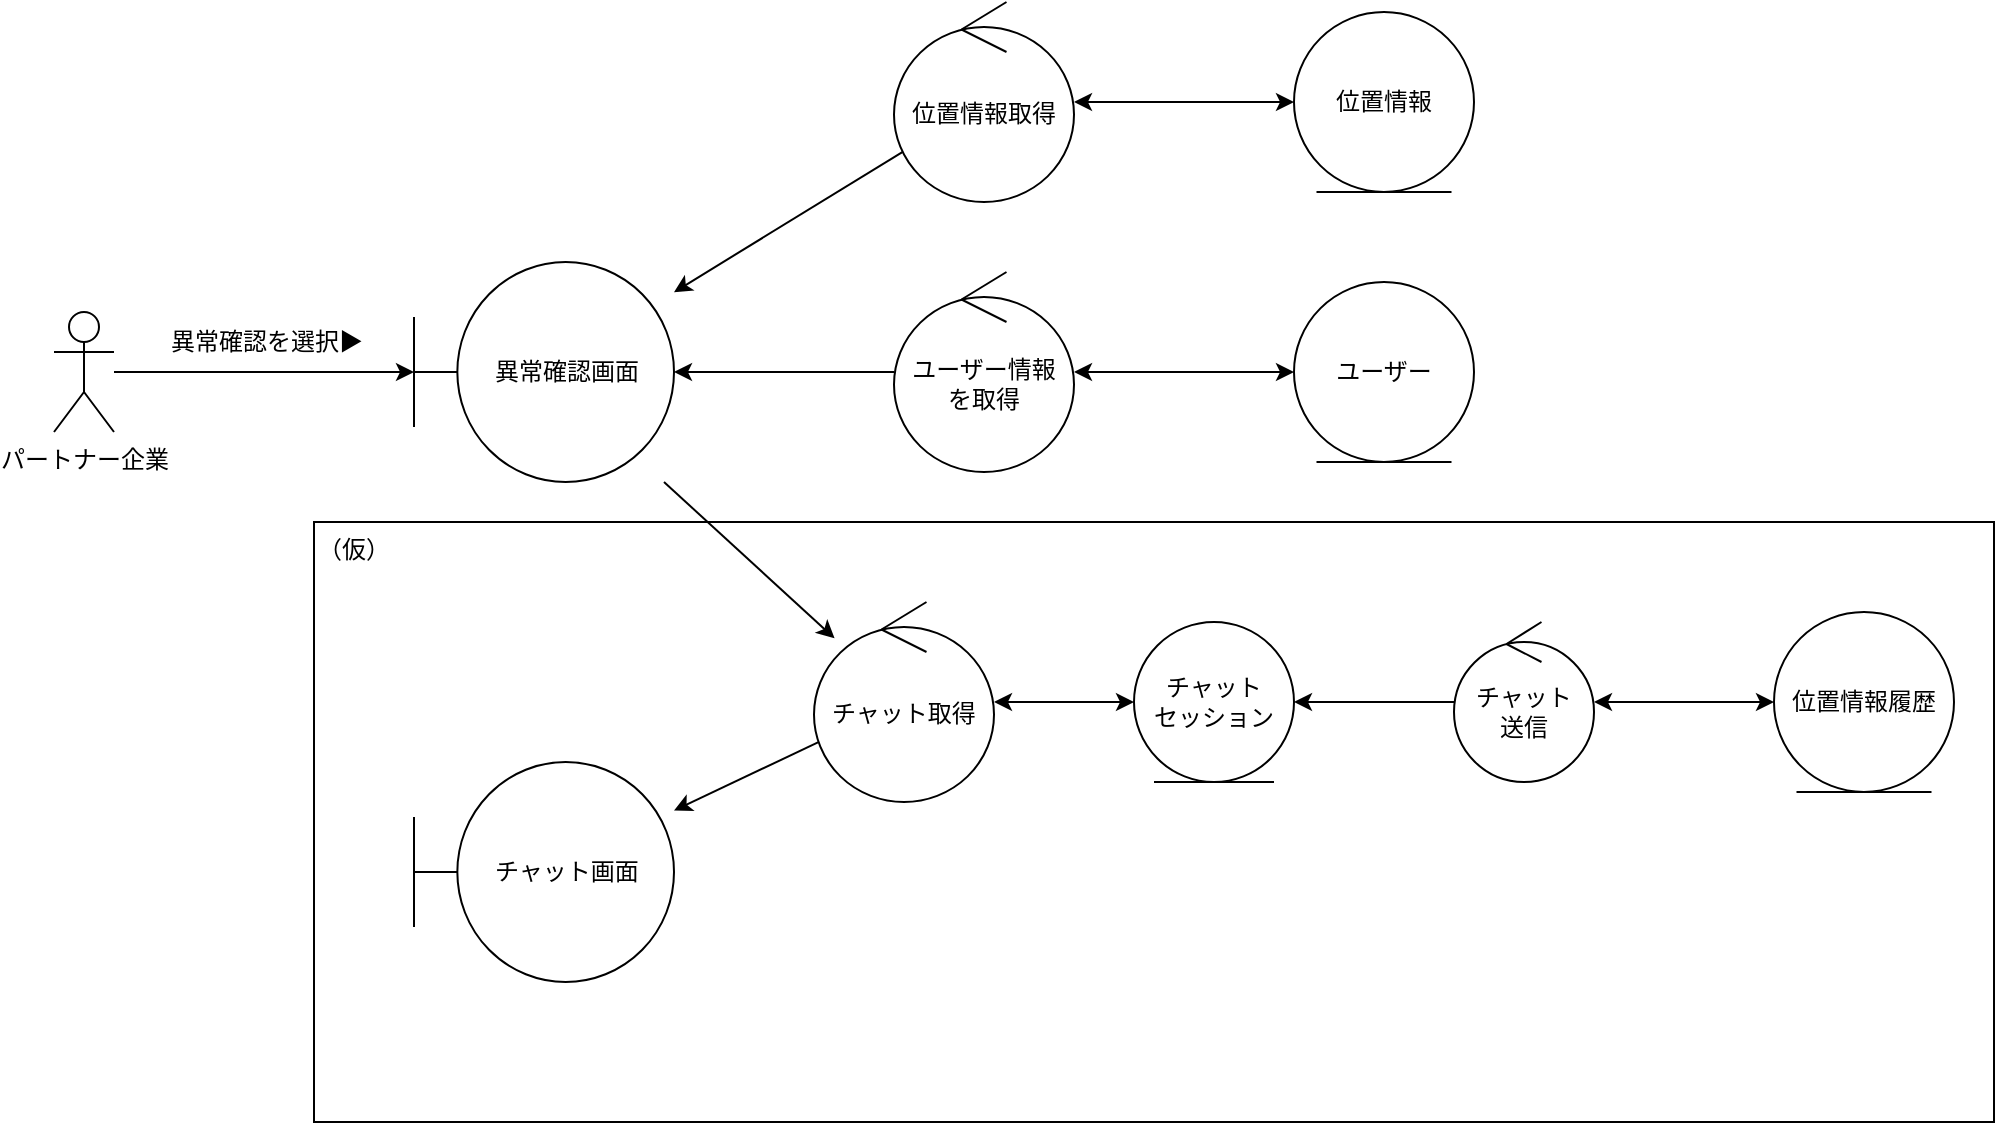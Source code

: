 <mxfile>
    <diagram name="ユーザー異常確認" id="qO4JWe7lkhdXT_vdiiTK">
        <mxGraphModel dx="904" dy="684" grid="1" gridSize="10" guides="1" tooltips="1" connect="1" arrows="1" fold="1" page="1" pageScale="1" pageWidth="827" pageHeight="1169" math="0" shadow="0">
            <root>
                <mxCell id="6How5EvlI2Z_iBBIhnAw-0"/>
                <mxCell id="6How5EvlI2Z_iBBIhnAw-1" parent="6How5EvlI2Z_iBBIhnAw-0"/>
                <mxCell id="Nw4JQJObD7Ba79S2gaKD-5" value="（仮）" style="rounded=0;whiteSpace=wrap;html=1;fontSize=12;align=left;verticalAlign=top;" vertex="1" parent="6How5EvlI2Z_iBBIhnAw-1">
                    <mxGeometry x="280" y="370" width="840" height="300" as="geometry"/>
                </mxCell>
                <mxCell id="eyBFVL7DAIwZeHv-XXco-25" style="edgeStyle=none;html=1;" parent="6How5EvlI2Z_iBBIhnAw-1" source="eyBFVL7DAIwZeHv-XXco-27" target="eyBFVL7DAIwZeHv-XXco-31" edge="1">
                    <mxGeometry relative="1" as="geometry"/>
                </mxCell>
                <mxCell id="eyBFVL7DAIwZeHv-XXco-27" value="パートナー企業" style="shape=umlActor;verticalLabelPosition=bottom;verticalAlign=top;html=1;" parent="6How5EvlI2Z_iBBIhnAw-1" vertex="1">
                    <mxGeometry x="150" y="265" width="30" height="60" as="geometry"/>
                </mxCell>
                <mxCell id="yYIg4Zl7R0IdIex3d4Yo-1" style="edgeStyle=none;html=1;fontSize=12;" edge="1" parent="6How5EvlI2Z_iBBIhnAw-1" source="eyBFVL7DAIwZeHv-XXco-31" target="Qe782AEYlwp_Uo4wQfGu-0">
                    <mxGeometry relative="1" as="geometry"/>
                </mxCell>
                <mxCell id="eyBFVL7DAIwZeHv-XXco-31" value="異常確認画面" style="shape=umlBoundary;whiteSpace=wrap;html=1;" parent="6How5EvlI2Z_iBBIhnAw-1" vertex="1">
                    <mxGeometry x="330" y="240" width="130" height="110" as="geometry"/>
                </mxCell>
                <mxCell id="eyBFVL7DAIwZeHv-XXco-33" style="edgeStyle=none;html=1;startArrow=classic;startFill=1;" parent="6How5EvlI2Z_iBBIhnAw-1" source="eyBFVL7DAIwZeHv-XXco-34" target="88i709eXoru5Jbu5H4uY-0" edge="1">
                    <mxGeometry relative="1" as="geometry">
                        <mxPoint x="700.0" y="450" as="targetPoint"/>
                    </mxGeometry>
                </mxCell>
                <mxCell id="88i709eXoru5Jbu5H4uY-1" style="edgeStyle=none;html=1;startArrow=none;startFill=0;" parent="6How5EvlI2Z_iBBIhnAw-1" source="eyBFVL7DAIwZeHv-XXco-34" target="eyBFVL7DAIwZeHv-XXco-31" edge="1">
                    <mxGeometry relative="1" as="geometry"/>
                </mxCell>
                <mxCell id="eyBFVL7DAIwZeHv-XXco-34" value="ユーザー情報&lt;br&gt;を取得" style="ellipse;shape=umlControl;whiteSpace=wrap;html=1;" parent="6How5EvlI2Z_iBBIhnAw-1" vertex="1">
                    <mxGeometry x="570" y="245" width="90" height="100" as="geometry"/>
                </mxCell>
                <mxCell id="eyBFVL7DAIwZeHv-XXco-36" value="異常確認を選択▶" style="text;html=1;align=center;verticalAlign=middle;resizable=0;points=[];autosize=1;strokeColor=none;fillColor=none;" parent="6How5EvlI2Z_iBBIhnAw-1" vertex="1">
                    <mxGeometry x="196" y="265" width="120" height="30" as="geometry"/>
                </mxCell>
                <mxCell id="eyBFVL7DAIwZeHv-XXco-37" style="edgeStyle=none;html=1;startArrow=classic;startFill=1;" parent="6How5EvlI2Z_iBBIhnAw-1" source="eyBFVL7DAIwZeHv-XXco-41" target="eyBFVL7DAIwZeHv-XXco-38" edge="1">
                    <mxGeometry relative="1" as="geometry"/>
                </mxCell>
                <mxCell id="eyBFVL7DAIwZeHv-XXco-38" value="位置情報" style="ellipse;shape=umlEntity;whiteSpace=wrap;html=1;" parent="6How5EvlI2Z_iBBIhnAw-1" vertex="1">
                    <mxGeometry x="770" y="115" width="90" height="90" as="geometry"/>
                </mxCell>
                <mxCell id="eyBFVL7DAIwZeHv-XXco-40" style="edgeStyle=none;html=1;startArrow=none;startFill=0;endArrow=classic;endFill=1;" parent="6How5EvlI2Z_iBBIhnAw-1" source="eyBFVL7DAIwZeHv-XXco-41" target="eyBFVL7DAIwZeHv-XXco-31" edge="1">
                    <mxGeometry relative="1" as="geometry"/>
                </mxCell>
                <mxCell id="eyBFVL7DAIwZeHv-XXco-41" value="位置情報取得" style="ellipse;shape=umlControl;whiteSpace=wrap;html=1;" parent="6How5EvlI2Z_iBBIhnAw-1" vertex="1">
                    <mxGeometry x="570" y="110" width="90" height="100" as="geometry"/>
                </mxCell>
                <mxCell id="88i709eXoru5Jbu5H4uY-0" value="ユーザー" style="ellipse;shape=umlEntity;whiteSpace=wrap;html=1;" parent="6How5EvlI2Z_iBBIhnAw-1" vertex="1">
                    <mxGeometry x="770" y="250" width="90" height="90" as="geometry"/>
                </mxCell>
                <mxCell id="yYIg4Zl7R0IdIex3d4Yo-2" style="edgeStyle=none;html=1;fontSize=12;" edge="1" parent="6How5EvlI2Z_iBBIhnAw-1" source="Qe782AEYlwp_Uo4wQfGu-0" target="yYIg4Zl7R0IdIex3d4Yo-0">
                    <mxGeometry relative="1" as="geometry"/>
                </mxCell>
                <mxCell id="Qe782AEYlwp_Uo4wQfGu-0" value="&lt;span style=&quot;font-size: 12px;&quot;&gt;チャット取得&lt;/span&gt;" style="ellipse;shape=umlControl;whiteSpace=wrap;html=1;fontSize=9;" vertex="1" parent="6How5EvlI2Z_iBBIhnAw-1">
                    <mxGeometry x="530" y="410" width="90" height="100" as="geometry"/>
                </mxCell>
                <mxCell id="yYIg4Zl7R0IdIex3d4Yo-0" value="チャット画面" style="shape=umlBoundary;whiteSpace=wrap;html=1;" vertex="1" parent="6How5EvlI2Z_iBBIhnAw-1">
                    <mxGeometry x="330" y="490" width="130" height="110" as="geometry"/>
                </mxCell>
                <mxCell id="Nw4JQJObD7Ba79S2gaKD-1" style="edgeStyle=none;html=1;fontSize=12;startArrow=classic;startFill=1;" edge="1" parent="6How5EvlI2Z_iBBIhnAw-1" source="Nw4JQJObD7Ba79S2gaKD-0" target="Qe782AEYlwp_Uo4wQfGu-0">
                    <mxGeometry relative="1" as="geometry"/>
                </mxCell>
                <mxCell id="Nw4JQJObD7Ba79S2gaKD-0" value="チャット&lt;br&gt;セッション" style="ellipse;shape=umlEntity;whiteSpace=wrap;html=1;" vertex="1" parent="6How5EvlI2Z_iBBIhnAw-1">
                    <mxGeometry x="690" y="420" width="80" height="80" as="geometry"/>
                </mxCell>
                <mxCell id="Nw4JQJObD7Ba79S2gaKD-4" style="edgeStyle=none;html=1;fontSize=12;" edge="1" parent="6How5EvlI2Z_iBBIhnAw-1" source="Nw4JQJObD7Ba79S2gaKD-3" target="Nw4JQJObD7Ba79S2gaKD-0">
                    <mxGeometry relative="1" as="geometry"/>
                </mxCell>
                <mxCell id="Nw4JQJObD7Ba79S2gaKD-7" style="edgeStyle=none;html=1;fontSize=12;startArrow=classic;startFill=1;" edge="1" parent="6How5EvlI2Z_iBBIhnAw-1" source="Nw4JQJObD7Ba79S2gaKD-3" target="Nw4JQJObD7Ba79S2gaKD-6">
                    <mxGeometry relative="1" as="geometry"/>
                </mxCell>
                <mxCell id="Nw4JQJObD7Ba79S2gaKD-3" value="チャット&lt;br&gt;送信" style="ellipse;shape=umlControl;whiteSpace=wrap;html=1;fontSize=12;" vertex="1" parent="6How5EvlI2Z_iBBIhnAw-1">
                    <mxGeometry x="850" y="420" width="70" height="80" as="geometry"/>
                </mxCell>
                <mxCell id="Nw4JQJObD7Ba79S2gaKD-6" value="位置情報履歴" style="ellipse;shape=umlEntity;whiteSpace=wrap;html=1;" vertex="1" parent="6How5EvlI2Z_iBBIhnAw-1">
                    <mxGeometry x="1010" y="415" width="90" height="90" as="geometry"/>
                </mxCell>
            </root>
        </mxGraphModel>
    </diagram>
    <diagram name="チャット" id="fk32bxfwfrK4_u9ZWWz-">
        <mxGraphModel dx="964" dy="729" grid="1" gridSize="10" guides="1" tooltips="1" connect="1" arrows="1" fold="1" page="1" pageScale="1" pageWidth="827" pageHeight="1169" math="0" shadow="0">
            <root>
                <mxCell id="GyUptNhimLM9t0ycx9Vx-0"/>
                <mxCell id="GyUptNhimLM9t0ycx9Vx-1" parent="GyUptNhimLM9t0ycx9Vx-0"/>
                <mxCell id="GyUptNhimLM9t0ycx9Vx-2" style="edgeStyle=none;html=1;" parent="GyUptNhimLM9t0ycx9Vx-1" source="GyUptNhimLM9t0ycx9Vx-4" target="GyUptNhimLM9t0ycx9Vx-6" edge="1">
                    <mxGeometry relative="1" as="geometry"/>
                </mxCell>
                <mxCell id="GyUptNhimLM9t0ycx9Vx-3" style="edgeStyle=none;html=1;" parent="GyUptNhimLM9t0ycx9Vx-1" source="GyUptNhimLM9t0ycx9Vx-4" target="GyUptNhimLM9t0ycx9Vx-5" edge="1">
                    <mxGeometry relative="1" as="geometry"/>
                </mxCell>
                <mxCell id="GyUptNhimLM9t0ycx9Vx-4" value="パートナー企業" style="shape=umlActor;verticalLabelPosition=bottom;verticalAlign=top;html=1;" parent="GyUptNhimLM9t0ycx9Vx-1" vertex="1">
                    <mxGeometry x="120" y="310" width="30" height="60" as="geometry"/>
                </mxCell>
                <mxCell id="LMnsVSbqZkQQ12WnB9Kf-8" style="edgeStyle=none;html=1;startArrow=classic;startFill=1;" parent="GyUptNhimLM9t0ycx9Vx-1" source="GyUptNhimLM9t0ycx9Vx-5" target="LMnsVSbqZkQQ12WnB9Kf-7" edge="1">
                    <mxGeometry relative="1" as="geometry"/>
                </mxCell>
                <mxCell id="GyUptNhimLM9t0ycx9Vx-5" value="チャット画面" style="shape=umlBoundary;whiteSpace=wrap;html=1;" parent="GyUptNhimLM9t0ycx9Vx-1" vertex="1">
                    <mxGeometry x="320" y="390" width="120" height="100" as="geometry"/>
                </mxCell>
                <mxCell id="LMnsVSbqZkQQ12WnB9Kf-1" style="edgeStyle=none;html=1;startArrow=classic;startFill=1;" parent="GyUptNhimLM9t0ycx9Vx-1" source="GyUptNhimLM9t0ycx9Vx-6" target="LMnsVSbqZkQQ12WnB9Kf-0" edge="1">
                    <mxGeometry relative="1" as="geometry"/>
                </mxCell>
                <mxCell id="LMnsVSbqZkQQ12WnB9Kf-18" style="edgeStyle=none;html=1;startArrow=none;startFill=0;" parent="GyUptNhimLM9t0ycx9Vx-1" source="GyUptNhimLM9t0ycx9Vx-6" target="LMnsVSbqZkQQ12WnB9Kf-16" edge="1">
                    <mxGeometry relative="1" as="geometry"/>
                </mxCell>
                <mxCell id="GyUptNhimLM9t0ycx9Vx-6" value="チャット履歴画面" style="shape=umlBoundary;whiteSpace=wrap;html=1;" parent="GyUptNhimLM9t0ycx9Vx-1" vertex="1">
                    <mxGeometry x="320" y="230" width="120" height="100" as="geometry"/>
                </mxCell>
                <mxCell id="o6jr7fadlZw3JiLEumzY-0" value="チャットする&lt;br&gt;ユーザーを選択▶" style="text;html=1;align=center;verticalAlign=middle;resizable=0;points=[];autosize=1;strokeColor=none;fillColor=none;" parent="GyUptNhimLM9t0ycx9Vx-1" vertex="1">
                    <mxGeometry x="170" y="270" width="120" height="40" as="geometry"/>
                </mxCell>
                <mxCell id="o6jr7fadlZw3JiLEumzY-4" style="edgeStyle=none;html=1;startArrow=classic;startFill=1;" parent="GyUptNhimLM9t0ycx9Vx-1" source="o6jr7fadlZw3JiLEumzY-1" target="o6jr7fadlZw3JiLEumzY-2" edge="1">
                    <mxGeometry relative="1" as="geometry"/>
                </mxCell>
                <mxCell id="o6jr7fadlZw3JiLEumzY-1" value="チャット&lt;br&gt;セッション" style="ellipse;shape=umlEntity;whiteSpace=wrap;html=1;" parent="GyUptNhimLM9t0ycx9Vx-1" vertex="1">
                    <mxGeometry x="730" y="240" width="80" height="80" as="geometry"/>
                </mxCell>
                <mxCell id="o6jr7fadlZw3JiLEumzY-3" style="edgeStyle=none;html=1;" parent="GyUptNhimLM9t0ycx9Vx-1" source="o6jr7fadlZw3JiLEumzY-2" target="GyUptNhimLM9t0ycx9Vx-6" edge="1">
                    <mxGeometry relative="1" as="geometry"/>
                </mxCell>
                <mxCell id="o6jr7fadlZw3JiLEumzY-2" value="チャット履歴を取得" style="ellipse;shape=umlControl;whiteSpace=wrap;html=1;" parent="GyUptNhimLM9t0ycx9Vx-1" vertex="1">
                    <mxGeometry x="510" y="160" width="80" height="90" as="geometry"/>
                </mxCell>
                <mxCell id="LMnsVSbqZkQQ12WnB9Kf-2" style="edgeStyle=none;html=1;startArrow=classic;startFill=1;" parent="GyUptNhimLM9t0ycx9Vx-1" source="LMnsVSbqZkQQ12WnB9Kf-0" target="GyUptNhimLM9t0ycx9Vx-5" edge="1">
                    <mxGeometry relative="1" as="geometry"/>
                </mxCell>
                <mxCell id="LMnsVSbqZkQQ12WnB9Kf-4" style="edgeStyle=none;html=1;startArrow=classic;startFill=1;" parent="GyUptNhimLM9t0ycx9Vx-1" source="LMnsVSbqZkQQ12WnB9Kf-0" target="o6jr7fadlZw3JiLEumzY-1" edge="1">
                    <mxGeometry relative="1" as="geometry"/>
                </mxCell>
                <mxCell id="LMnsVSbqZkQQ12WnB9Kf-23" style="edgeStyle=none;html=1;startArrow=none;startFill=0;" parent="GyUptNhimLM9t0ycx9Vx-1" source="LMnsVSbqZkQQ12WnB9Kf-0" target="LMnsVSbqZkQQ12WnB9Kf-21" edge="1">
                    <mxGeometry relative="1" as="geometry"/>
                </mxCell>
                <mxCell id="LMnsVSbqZkQQ12WnB9Kf-0" value="全チャット&lt;br&gt;履歴を取得" style="ellipse;shape=umlControl;whiteSpace=wrap;html=1;" parent="GyUptNhimLM9t0ycx9Vx-1" vertex="1">
                    <mxGeometry x="510" y="310" width="80" height="90" as="geometry"/>
                </mxCell>
                <mxCell id="LMnsVSbqZkQQ12WnB9Kf-3" value="ユーザー名と&lt;br&gt;最新チャット履歴を取得▶" style="text;html=1;align=center;verticalAlign=middle;resizable=0;points=[];autosize=1;strokeColor=none;fillColor=none;" parent="GyUptNhimLM9t0ycx9Vx-1" vertex="1">
                    <mxGeometry x="610" y="170" width="170" height="40" as="geometry"/>
                </mxCell>
                <mxCell id="LMnsVSbqZkQQ12WnB9Kf-5" value="チャットを送信する▶" style="text;html=1;align=center;verticalAlign=middle;resizable=0;points=[];autosize=1;strokeColor=none;fillColor=none;" parent="GyUptNhimLM9t0ycx9Vx-1" vertex="1">
                    <mxGeometry x="155" y="390" width="140" height="30" as="geometry"/>
                </mxCell>
                <mxCell id="LMnsVSbqZkQQ12WnB9Kf-11" style="edgeStyle=none;html=1;startArrow=none;startFill=0;" parent="GyUptNhimLM9t0ycx9Vx-1" source="LMnsVSbqZkQQ12WnB9Kf-7" target="LMnsVSbqZkQQ12WnB9Kf-10" edge="1">
                    <mxGeometry relative="1" as="geometry"/>
                </mxCell>
                <mxCell id="LMnsVSbqZkQQ12WnB9Kf-15" style="edgeStyle=none;html=1;startArrow=none;startFill=0;" parent="GyUptNhimLM9t0ycx9Vx-1" source="LMnsVSbqZkQQ12WnB9Kf-7" target="LMnsVSbqZkQQ12WnB9Kf-14" edge="1">
                    <mxGeometry relative="1" as="geometry"/>
                </mxCell>
                <mxCell id="5Cxwxt985Hk7tppxNz_I-3" style="edgeStyle=none;html=1;fontSize=12;" edge="1" parent="GyUptNhimLM9t0ycx9Vx-1" source="LMnsVSbqZkQQ12WnB9Kf-7" target="5Cxwxt985Hk7tppxNz_I-1">
                    <mxGeometry relative="1" as="geometry"/>
                </mxCell>
                <mxCell id="LMnsVSbqZkQQ12WnB9Kf-7" value="チャット履歴&lt;br&gt;を保存" style="ellipse;shape=umlControl;whiteSpace=wrap;html=1;" parent="GyUptNhimLM9t0ycx9Vx-1" vertex="1">
                    <mxGeometry x="510" y="480" width="80" height="90" as="geometry"/>
                </mxCell>
                <mxCell id="LMnsVSbqZkQQ12WnB9Kf-9" value="ユーザーと企業の▶&lt;br&gt;チャット履歴を取得" style="text;html=1;align=center;verticalAlign=middle;resizable=0;points=[];autosize=1;strokeColor=none;fillColor=none;" parent="GyUptNhimLM9t0ycx9Vx-1" vertex="1">
                    <mxGeometry x="630" y="350" width="130" height="40" as="geometry"/>
                </mxCell>
                <mxCell id="LMnsVSbqZkQQ12WnB9Kf-13" style="edgeStyle=none;html=1;startArrow=none;startFill=0;" parent="GyUptNhimLM9t0ycx9Vx-1" source="LMnsVSbqZkQQ12WnB9Kf-10" target="LMnsVSbqZkQQ12WnB9Kf-12" edge="1">
                    <mxGeometry relative="1" as="geometry"/>
                </mxCell>
                <mxCell id="LMnsVSbqZkQQ12WnB9Kf-10" value="チャット画面" style="shape=umlBoundary;whiteSpace=wrap;html=1;" parent="GyUptNhimLM9t0ycx9Vx-1" vertex="1">
                    <mxGeometry x="320" y="570" width="120" height="100" as="geometry"/>
                </mxCell>
                <mxCell id="LMnsVSbqZkQQ12WnB9Kf-12" value="ユーザー" style="shape=umlActor;verticalLabelPosition=bottom;verticalAlign=top;html=1;" parent="GyUptNhimLM9t0ycx9Vx-1" vertex="1">
                    <mxGeometry x="230" y="590" width="30" height="60" as="geometry"/>
                </mxCell>
                <mxCell id="LMnsVSbqZkQQ12WnB9Kf-14" value="チャット&lt;br&gt;セッション" style="ellipse;shape=umlEntity;whiteSpace=wrap;html=1;" parent="GyUptNhimLM9t0ycx9Vx-1" vertex="1">
                    <mxGeometry x="710" y="485" width="80" height="80" as="geometry"/>
                </mxCell>
                <mxCell id="LMnsVSbqZkQQ12WnB9Kf-19" style="edgeStyle=none;html=1;startArrow=none;startFill=0;" parent="GyUptNhimLM9t0ycx9Vx-1" source="LMnsVSbqZkQQ12WnB9Kf-16" target="LMnsVSbqZkQQ12WnB9Kf-17" edge="1">
                    <mxGeometry relative="1" as="geometry"/>
                </mxCell>
                <mxCell id="LMnsVSbqZkQQ12WnB9Kf-16" value="エラー表示" style="ellipse;shape=umlControl;whiteSpace=wrap;html=1;" parent="GyUptNhimLM9t0ycx9Vx-1" vertex="1">
                    <mxGeometry x="440" y="60" width="80" height="90" as="geometry"/>
                </mxCell>
                <mxCell id="LMnsVSbqZkQQ12WnB9Kf-17" value="ユーザー選択失敗&lt;br&gt;ポップアップ" style="shape=umlBoundary;whiteSpace=wrap;html=1;" parent="GyUptNhimLM9t0ycx9Vx-1" vertex="1">
                    <mxGeometry x="585" y="55" width="120" height="100" as="geometry"/>
                </mxCell>
                <mxCell id="LMnsVSbqZkQQ12WnB9Kf-20" style="edgeStyle=none;html=1;startArrow=none;startFill=0;" parent="GyUptNhimLM9t0ycx9Vx-1" source="LMnsVSbqZkQQ12WnB9Kf-21" target="LMnsVSbqZkQQ12WnB9Kf-22" edge="1">
                    <mxGeometry relative="1" as="geometry"/>
                </mxCell>
                <mxCell id="LMnsVSbqZkQQ12WnB9Kf-21" value="エラー表示" style="ellipse;shape=umlControl;whiteSpace=wrap;html=1;" parent="GyUptNhimLM9t0ycx9Vx-1" vertex="1">
                    <mxGeometry x="747" y="380" width="80" height="90" as="geometry"/>
                </mxCell>
                <mxCell id="LMnsVSbqZkQQ12WnB9Kf-22" value="ユーザー選択失敗&lt;br&gt;ポップアップ" style="shape=umlBoundary;whiteSpace=wrap;html=1;" parent="GyUptNhimLM9t0ycx9Vx-1" vertex="1">
                    <mxGeometry x="880" y="375" width="120" height="100" as="geometry"/>
                </mxCell>
                <mxCell id="LMnsVSbqZkQQ12WnB9Kf-24" value="送信内容保存▶" style="text;html=1;align=center;verticalAlign=middle;resizable=0;points=[];autosize=1;strokeColor=none;fillColor=none;" parent="GyUptNhimLM9t0ycx9Vx-1" vertex="1">
                    <mxGeometry x="590" y="500" width="110" height="30" as="geometry"/>
                </mxCell>
                <mxCell id="Ek5YppjaQYKOdn_BiEh6-0" value="正常終了▼" style="text;html=1;align=center;verticalAlign=middle;resizable=0;points=[];autosize=1;strokeColor=none;fillColor=none;" parent="GyUptNhimLM9t0ycx9Vx-1" vertex="1">
                    <mxGeometry x="420" y="540" width="80" height="30" as="geometry"/>
                </mxCell>
                <mxCell id="5Cxwxt985Hk7tppxNz_I-0" style="edgeStyle=none;html=1;startArrow=none;startFill=0;" edge="1" source="5Cxwxt985Hk7tppxNz_I-1" target="5Cxwxt985Hk7tppxNz_I-2" parent="GyUptNhimLM9t0ycx9Vx-1">
                    <mxGeometry relative="1" as="geometry"/>
                </mxCell>
                <mxCell id="5Cxwxt985Hk7tppxNz_I-1" value="エラー表示" style="ellipse;shape=umlControl;whiteSpace=wrap;html=1;" vertex="1" parent="GyUptNhimLM9t0ycx9Vx-1">
                    <mxGeometry x="623.5" y="590" width="80" height="90" as="geometry"/>
                </mxCell>
                <mxCell id="5Cxwxt985Hk7tppxNz_I-2" value="ユーザー選択失敗&lt;br&gt;ポップアップ" style="shape=umlBoundary;whiteSpace=wrap;html=1;" vertex="1" parent="GyUptNhimLM9t0ycx9Vx-1">
                    <mxGeometry x="756.5" y="585" width="120" height="100" as="geometry"/>
                </mxCell>
                <mxCell id="5Cxwxt985Hk7tppxNz_I-4" value="送信失敗▼" style="text;html=1;align=center;verticalAlign=middle;resizable=0;points=[];autosize=1;strokeColor=none;fillColor=none;fontSize=12;" vertex="1" parent="GyUptNhimLM9t0ycx9Vx-1">
                    <mxGeometry x="530" y="570" width="80" height="30" as="geometry"/>
                </mxCell>
            </root>
        </mxGraphModel>
    </diagram>
    <diagram name="イベント削除" id="rnLu_JyJPi8s-iRv2kZq">
        <mxGraphModel dx="1112" dy="842" grid="1" gridSize="10" guides="1" tooltips="1" connect="1" arrows="1" fold="1" page="1" pageScale="1" pageWidth="827" pageHeight="1169" math="0" shadow="0">
            <root>
                <mxCell id="-73prBt3MbYRAjmcBL9d-0"/>
                <mxCell id="-73prBt3MbYRAjmcBL9d-1" parent="-73prBt3MbYRAjmcBL9d-0"/>
                <mxCell id="g-tvr7HgXiQ53bfR5KVo-0" style="edgeStyle=none;html=1;" parent="-73prBt3MbYRAjmcBL9d-1" source="g-tvr7HgXiQ53bfR5KVo-3" target="g-tvr7HgXiQ53bfR5KVo-5" edge="1">
                    <mxGeometry relative="1" as="geometry"/>
                </mxCell>
                <mxCell id="g-tvr7HgXiQ53bfR5KVo-2" style="edgeStyle=none;html=1;startArrow=none;startFill=0;entryX=-0.03;entryY=0.289;entryDx=0;entryDy=0;entryPerimeter=0;" parent="-73prBt3MbYRAjmcBL9d-1" source="g-tvr7HgXiQ53bfR5KVo-3" target="g-tvr7HgXiQ53bfR5KVo-24" edge="1">
                    <mxGeometry relative="1" as="geometry"/>
                </mxCell>
                <mxCell id="g-tvr7HgXiQ53bfR5KVo-3" value="パートナー企業" style="shape=umlActor;verticalLabelPosition=bottom;verticalAlign=top;html=1;" parent="-73prBt3MbYRAjmcBL9d-1" vertex="1">
                    <mxGeometry x="40" y="556" width="30" height="60" as="geometry"/>
                </mxCell>
                <mxCell id="g-tvr7HgXiQ53bfR5KVo-4" style="edgeStyle=none;html=1;startArrow=none;startFill=0;endArrow=classic;endFill=1;" parent="-73prBt3MbYRAjmcBL9d-1" source="g-tvr7HgXiQ53bfR5KVo-5" target="g-tvr7HgXiQ53bfR5KVo-19" edge="1">
                    <mxGeometry relative="1" as="geometry"/>
                </mxCell>
                <mxCell id="g-tvr7HgXiQ53bfR5KVo-5" value="イベント情報画面" style="shape=umlBoundary;whiteSpace=wrap;html=1;" parent="-73prBt3MbYRAjmcBL9d-1" vertex="1">
                    <mxGeometry x="320" y="390" width="130" height="110" as="geometry"/>
                </mxCell>
                <mxCell id="g-tvr7HgXiQ53bfR5KVo-6" style="edgeStyle=none;html=1;startArrow=none;startFill=0;endArrow=classic;endFill=1;" parent="-73prBt3MbYRAjmcBL9d-1" source="g-tvr7HgXiQ53bfR5KVo-8" target="g-tvr7HgXiQ53bfR5KVo-5" edge="1">
                    <mxGeometry relative="1" as="geometry"/>
                </mxCell>
                <mxCell id="g-tvr7HgXiQ53bfR5KVo-7" style="edgeStyle=none;html=1;startArrow=classic;startFill=1;" parent="-73prBt3MbYRAjmcBL9d-1" source="g-tvr7HgXiQ53bfR5KVo-8" target="g-tvr7HgXiQ53bfR5KVo-10" edge="1">
                    <mxGeometry relative="1" as="geometry">
                        <mxPoint x="695.0" y="385" as="targetPoint"/>
                    </mxGeometry>
                </mxCell>
                <mxCell id="g-tvr7HgXiQ53bfR5KVo-8" value="イベント情報&lt;br&gt;を取得" style="ellipse;shape=umlControl;whiteSpace=wrap;html=1;" parent="-73prBt3MbYRAjmcBL9d-1" vertex="1">
                    <mxGeometry x="535" y="270" width="90" height="100" as="geometry"/>
                </mxCell>
                <mxCell id="g-tvr7HgXiQ53bfR5KVo-9" value="削除ボタンをクリック▶" style="text;html=1;align=center;verticalAlign=middle;resizable=0;points=[];autosize=1;strokeColor=none;fillColor=none;" parent="-73prBt3MbYRAjmcBL9d-1" vertex="1">
                    <mxGeometry x="102" y="490" width="160" height="30" as="geometry"/>
                </mxCell>
                <mxCell id="g-tvr7HgXiQ53bfR5KVo-10" value="イベント情報" style="ellipse;shape=umlEntity;whiteSpace=wrap;html=1;" parent="-73prBt3MbYRAjmcBL9d-1" vertex="1">
                    <mxGeometry x="790" y="275" width="90" height="90" as="geometry"/>
                </mxCell>
                <mxCell id="g-tvr7HgXiQ53bfR5KVo-11" style="edgeStyle=none;html=1;startArrow=none;startFill=0;" parent="-73prBt3MbYRAjmcBL9d-1" source="g-tvr7HgXiQ53bfR5KVo-5" target="g-tvr7HgXiQ53bfR5KVo-22" edge="1">
                    <mxGeometry relative="1" as="geometry">
                        <mxPoint x="450" y="514.003" as="sourcePoint"/>
                    </mxGeometry>
                </mxCell>
                <mxCell id="g-tvr7HgXiQ53bfR5KVo-13" value="選択した&lt;br&gt;イベントの情報を取得▶" style="text;html=1;align=center;verticalAlign=middle;resizable=0;points=[];autosize=1;strokeColor=none;fillColor=none;" parent="-73prBt3MbYRAjmcBL9d-1" vertex="1">
                    <mxGeometry x="629" y="280" width="160" height="40" as="geometry"/>
                </mxCell>
                <mxCell id="g-tvr7HgXiQ53bfR5KVo-17" value="エラー&lt;br&gt;ポップアップ" style="shape=umlBoundary;whiteSpace=wrap;html=1;" parent="-73prBt3MbYRAjmcBL9d-1" vertex="1">
                    <mxGeometry x="750" y="390" width="130" height="110" as="geometry"/>
                </mxCell>
                <mxCell id="g-tvr7HgXiQ53bfR5KVo-18" style="edgeStyle=none;html=1;startArrow=none;startFill=0;endArrow=classic;endFill=1;" parent="-73prBt3MbYRAjmcBL9d-1" source="g-tvr7HgXiQ53bfR5KVo-19" target="g-tvr7HgXiQ53bfR5KVo-17" edge="1">
                    <mxGeometry relative="1" as="geometry">
                        <mxPoint x="370" y="680.427" as="targetPoint"/>
                    </mxGeometry>
                </mxCell>
                <mxCell id="g-tvr7HgXiQ53bfR5KVo-19" value="エラー表示" style="ellipse;shape=umlControl;whiteSpace=wrap;html=1;" parent="-73prBt3MbYRAjmcBL9d-1" vertex="1">
                    <mxGeometry x="580" y="395" width="90" height="100" as="geometry"/>
                </mxCell>
                <mxCell id="g-tvr7HgXiQ53bfR5KVo-21" style="edgeStyle=none;html=1;startArrow=none;startFill=0;" parent="-73prBt3MbYRAjmcBL9d-1" source="g-tvr7HgXiQ53bfR5KVo-22" target="g-tvr7HgXiQ53bfR5KVo-24" edge="1">
                    <mxGeometry relative="1" as="geometry"/>
                </mxCell>
                <mxCell id="g-tvr7HgXiQ53bfR5KVo-22" value="表示" style="ellipse;shape=umlControl;whiteSpace=wrap;html=1;" parent="-73prBt3MbYRAjmcBL9d-1" vertex="1">
                    <mxGeometry x="490" y="510" width="90" height="100" as="geometry"/>
                </mxCell>
                <mxCell id="g-tvr7HgXiQ53bfR5KVo-23" style="edgeStyle=none;html=1;startArrow=none;startFill=0;" parent="-73prBt3MbYRAjmcBL9d-1" source="g-tvr7HgXiQ53bfR5KVo-31" target="g-tvr7HgXiQ53bfR5KVo-37" edge="1">
                    <mxGeometry relative="1" as="geometry"/>
                </mxCell>
                <mxCell id="g-tvr7HgXiQ53bfR5KVo-24" value="削除確認&lt;br&gt;ダイアログ" style="shape=umlBoundary;whiteSpace=wrap;html=1;" parent="-73prBt3MbYRAjmcBL9d-1" vertex="1">
                    <mxGeometry x="320" y="650" width="130" height="110" as="geometry"/>
                </mxCell>
                <mxCell id="g-tvr7HgXiQ53bfR5KVo-25" value="はいかいいえを選択▶" style="text;html=1;align=center;verticalAlign=middle;resizable=0;points=[];autosize=1;strokeColor=none;fillColor=none;" parent="-73prBt3MbYRAjmcBL9d-1" vertex="1">
                    <mxGeometry x="102" y="646" width="140" height="30" as="geometry"/>
                </mxCell>
                <mxCell id="g-tvr7HgXiQ53bfR5KVo-26" style="edgeStyle=none;html=1;" parent="-73prBt3MbYRAjmcBL9d-1" source="g-tvr7HgXiQ53bfR5KVo-24" target="g-tvr7HgXiQ53bfR5KVo-28" edge="1">
                    <mxGeometry relative="1" as="geometry">
                        <mxPoint x="395" y="661.24" as="sourcePoint"/>
                        <mxPoint x="385" y="610" as="targetPoint"/>
                    </mxGeometry>
                </mxCell>
                <mxCell id="g-tvr7HgXiQ53bfR5KVo-27" style="edgeStyle=none;html=1;" parent="-73prBt3MbYRAjmcBL9d-1" source="g-tvr7HgXiQ53bfR5KVo-28" target="g-tvr7HgXiQ53bfR5KVo-5" edge="1">
                    <mxGeometry relative="1" as="geometry">
                        <mxPoint x="385" y="380" as="targetPoint"/>
                    </mxGeometry>
                </mxCell>
                <mxCell id="g-tvr7HgXiQ53bfR5KVo-28" value="表示" style="ellipse;shape=umlControl;whiteSpace=wrap;html=1;" parent="-73prBt3MbYRAjmcBL9d-1" vertex="1">
                    <mxGeometry x="350" y="530" width="70" height="80" as="geometry"/>
                </mxCell>
                <mxCell id="g-tvr7HgXiQ53bfR5KVo-29" style="edgeStyle=none;html=1;startArrow=none;startFill=0;" parent="-73prBt3MbYRAjmcBL9d-1" source="g-tvr7HgXiQ53bfR5KVo-24" target="g-tvr7HgXiQ53bfR5KVo-31" edge="1">
                    <mxGeometry relative="1" as="geometry">
                        <mxPoint x="470" y="679.996" as="sourcePoint"/>
                    </mxGeometry>
                </mxCell>
                <mxCell id="g-tvr7HgXiQ53bfR5KVo-30" style="edgeStyle=none;html=1;startArrow=none;startFill=0;" parent="-73prBt3MbYRAjmcBL9d-1" source="g-tvr7HgXiQ53bfR5KVo-31" target="g-tvr7HgXiQ53bfR5KVo-32" edge="1">
                    <mxGeometry relative="1" as="geometry">
                        <mxPoint x="470" y="850.986" as="targetPoint"/>
                    </mxGeometry>
                </mxCell>
                <mxCell id="g-tvr7HgXiQ53bfR5KVo-31" value="イベント削除" style="ellipse;shape=umlControl;whiteSpace=wrap;html=1;" parent="-73prBt3MbYRAjmcBL9d-1" vertex="1">
                    <mxGeometry x="550" y="655" width="90" height="100" as="geometry"/>
                </mxCell>
                <mxCell id="g-tvr7HgXiQ53bfR5KVo-32" value="トップページ" style="shape=umlBoundary;whiteSpace=wrap;html=1;" parent="-73prBt3MbYRAjmcBL9d-1" vertex="1">
                    <mxGeometry x="320" y="800" width="130" height="110" as="geometry"/>
                </mxCell>
                <mxCell id="g-tvr7HgXiQ53bfR5KVo-33" value="はいを選択▶" style="text;html=1;align=center;verticalAlign=middle;resizable=0;points=[];autosize=1;strokeColor=none;fillColor=none;" parent="-73prBt3MbYRAjmcBL9d-1" vertex="1">
                    <mxGeometry x="450" y="680" width="100" height="30" as="geometry"/>
                </mxCell>
                <mxCell id="g-tvr7HgXiQ53bfR5KVo-34" value="いいえを選択▲" style="text;html=1;align=center;verticalAlign=middle;resizable=0;points=[];autosize=1;strokeColor=none;fillColor=none;" parent="-73prBt3MbYRAjmcBL9d-1" vertex="1">
                    <mxGeometry x="283" y="616" width="110" height="30" as="geometry"/>
                </mxCell>
                <mxCell id="g-tvr7HgXiQ53bfR5KVo-35" value="エラー&lt;br&gt;ポップアップ" style="shape=umlBoundary;whiteSpace=wrap;html=1;" parent="-73prBt3MbYRAjmcBL9d-1" vertex="1">
                    <mxGeometry x="750" y="800" width="130" height="110" as="geometry"/>
                </mxCell>
                <mxCell id="g-tvr7HgXiQ53bfR5KVo-36" style="edgeStyle=none;html=1;startArrow=none;startFill=0;endArrow=classic;endFill=1;" parent="-73prBt3MbYRAjmcBL9d-1" source="g-tvr7HgXiQ53bfR5KVo-37" target="g-tvr7HgXiQ53bfR5KVo-35" edge="1">
                    <mxGeometry relative="1" as="geometry">
                        <mxPoint x="391.5" y="1115.427" as="targetPoint"/>
                    </mxGeometry>
                </mxCell>
                <mxCell id="g-tvr7HgXiQ53bfR5KVo-37" value="エラー表示" style="ellipse;shape=umlControl;whiteSpace=wrap;html=1;" parent="-73prBt3MbYRAjmcBL9d-1" vertex="1">
                    <mxGeometry x="590" y="805" width="90" height="100" as="geometry"/>
                </mxCell>
                <mxCell id="g-tvr7HgXiQ53bfR5KVo-38" style="edgeStyle=none;html=1;startArrow=classic;startFill=1;" parent="-73prBt3MbYRAjmcBL9d-1" source="g-tvr7HgXiQ53bfR5KVo-31" target="g-tvr7HgXiQ53bfR5KVo-39" edge="1">
                    <mxGeometry relative="1" as="geometry">
                        <mxPoint x="730.0" y="832.17" as="targetPoint"/>
                        <mxPoint x="660" y="767.17" as="sourcePoint"/>
                    </mxGeometry>
                </mxCell>
                <mxCell id="g-tvr7HgXiQ53bfR5KVo-39" value="イベント情報" style="ellipse;shape=umlEntity;whiteSpace=wrap;html=1;" parent="-73prBt3MbYRAjmcBL9d-1" vertex="1">
                    <mxGeometry x="790" y="660" width="90" height="90" as="geometry"/>
                </mxCell>
                <mxCell id="g-tvr7HgXiQ53bfR5KVo-40" value="イベントを削除する▶" style="text;html=1;align=center;verticalAlign=middle;resizable=0;points=[];autosize=1;strokeColor=none;fillColor=none;" parent="-73prBt3MbYRAjmcBL9d-1" vertex="1">
                    <mxGeometry x="645" y="680" width="140" height="30" as="geometry"/>
                </mxCell>
                <mxCell id="g-tvr7HgXiQ53bfR5KVo-41" value="削除失敗▼" style="text;html=1;align=center;verticalAlign=middle;resizable=0;points=[];autosize=1;strokeColor=none;fillColor=none;" parent="-73prBt3MbYRAjmcBL9d-1" vertex="1">
                    <mxGeometry x="542" y="761" width="80" height="30" as="geometry"/>
                </mxCell>
                <mxCell id="sCRiryUFtxwPxlIdelh8-0" value="正常終了▼" style="text;html=1;align=center;verticalAlign=middle;resizable=0;points=[];autosize=1;strokeColor=none;fillColor=none;" parent="-73prBt3MbYRAjmcBL9d-1" vertex="1">
                    <mxGeometry x="440" y="740" width="80" height="30" as="geometry"/>
                </mxCell>
            </root>
        </mxGraphModel>
    </diagram>
    <diagram name="イベント変更" id="9E8bFEKPwnGp2U-7AOyr">
        <mxGraphModel dx="1033" dy="781" grid="1" gridSize="10" guides="1" tooltips="1" connect="1" arrows="1" fold="1" page="1" pageScale="1" pageWidth="827" pageHeight="1169" math="0" shadow="0">
            <root>
                <mxCell id="z5fIUt45dOqZRKFa96BM-0"/>
                <mxCell id="z5fIUt45dOqZRKFa96BM-1" parent="z5fIUt45dOqZRKFa96BM-0"/>
                <mxCell id="ReVSc5RbcINJCbIX6Tsn-1" style="edgeStyle=none;html=1;" parent="z5fIUt45dOqZRKFa96BM-1" source="ReVSc5RbcINJCbIX6Tsn-2" target="ReVSc5RbcINJCbIX6Tsn-4" edge="1">
                    <mxGeometry relative="1" as="geometry"/>
                </mxCell>
                <mxCell id="-sDkMnzvNv1JXcfKbsKf-0" style="edgeStyle=none;html=1;startArrow=none;startFill=0;" parent="z5fIUt45dOqZRKFa96BM-1" source="ReVSc5RbcINJCbIX6Tsn-2" target="ReVSc5RbcINJCbIX6Tsn-14" edge="1">
                    <mxGeometry relative="1" as="geometry"/>
                </mxCell>
                <mxCell id="A51_09y1Ye75HCnIs6nK-5" style="edgeStyle=none;html=1;startArrow=none;startFill=0;entryX=-0.03;entryY=0.289;entryDx=0;entryDy=0;entryPerimeter=0;" parent="z5fIUt45dOqZRKFa96BM-1" source="ReVSc5RbcINJCbIX6Tsn-2" target="A51_09y1Ye75HCnIs6nK-3" edge="1">
                    <mxGeometry relative="1" as="geometry"/>
                </mxCell>
                <mxCell id="ReVSc5RbcINJCbIX6Tsn-2" value="パートナー企業" style="shape=umlActor;verticalLabelPosition=bottom;verticalAlign=top;html=1;" parent="z5fIUt45dOqZRKFa96BM-1" vertex="1">
                    <mxGeometry x="40" y="575" width="30" height="60" as="geometry"/>
                </mxCell>
                <mxCell id="ReVSc5RbcINJCbIX6Tsn-3" style="edgeStyle=none;html=1;startArrow=none;startFill=0;endArrow=classic;endFill=1;" parent="z5fIUt45dOqZRKFa96BM-1" source="ReVSc5RbcINJCbIX6Tsn-4" target="ReVSc5RbcINJCbIX6Tsn-24" edge="1">
                    <mxGeometry relative="1" as="geometry"/>
                </mxCell>
                <mxCell id="ReVSc5RbcINJCbIX6Tsn-4" value="イベント情報画面" style="shape=umlBoundary;whiteSpace=wrap;html=1;" parent="z5fIUt45dOqZRKFa96BM-1" vertex="1">
                    <mxGeometry x="320" y="390" width="130" height="110" as="geometry"/>
                </mxCell>
                <mxCell id="ReVSc5RbcINJCbIX6Tsn-7" style="edgeStyle=none;html=1;startArrow=none;startFill=0;endArrow=classic;endFill=1;" parent="z5fIUt45dOqZRKFa96BM-1" source="ReVSc5RbcINJCbIX6Tsn-9" target="ReVSc5RbcINJCbIX6Tsn-4" edge="1">
                    <mxGeometry relative="1" as="geometry"/>
                </mxCell>
                <mxCell id="ReVSc5RbcINJCbIX6Tsn-8" style="edgeStyle=none;html=1;startArrow=classic;startFill=1;" parent="z5fIUt45dOqZRKFa96BM-1" source="ReVSc5RbcINJCbIX6Tsn-9" target="ReVSc5RbcINJCbIX6Tsn-13" edge="1">
                    <mxGeometry relative="1" as="geometry">
                        <mxPoint x="690.0" y="440" as="targetPoint"/>
                    </mxGeometry>
                </mxCell>
                <mxCell id="ReVSc5RbcINJCbIX6Tsn-9" value="イベント情報&lt;br&gt;を取得" style="ellipse;shape=umlControl;whiteSpace=wrap;html=1;" parent="z5fIUt45dOqZRKFa96BM-1" vertex="1">
                    <mxGeometry x="530" y="325" width="90" height="100" as="geometry"/>
                </mxCell>
                <mxCell id="ReVSc5RbcINJCbIX6Tsn-10" value="変更ボタンをクリック▶" style="text;html=1;align=center;verticalAlign=middle;resizable=0;points=[];autosize=1;strokeColor=none;fillColor=none;" parent="z5fIUt45dOqZRKFa96BM-1" vertex="1">
                    <mxGeometry x="102" y="490" width="160" height="30" as="geometry"/>
                </mxCell>
                <mxCell id="ReVSc5RbcINJCbIX6Tsn-13" value="イベント情報" style="ellipse;shape=umlEntity;whiteSpace=wrap;html=1;" parent="z5fIUt45dOqZRKFa96BM-1" vertex="1">
                    <mxGeometry x="790" y="330" width="90" height="90" as="geometry"/>
                </mxCell>
                <mxCell id="A51_09y1Ye75HCnIs6nK-2" style="edgeStyle=none;html=1;startArrow=none;startFill=0;" parent="z5fIUt45dOqZRKFa96BM-1" source="ReVSc5RbcINJCbIX6Tsn-14" target="A51_09y1Ye75HCnIs6nK-1" edge="1">
                    <mxGeometry relative="1" as="geometry"/>
                </mxCell>
                <mxCell id="ReVSc5RbcINJCbIX6Tsn-14" value="イベント変更画面" style="shape=umlBoundary;whiteSpace=wrap;html=1;" parent="z5fIUt45dOqZRKFa96BM-1" vertex="1">
                    <mxGeometry x="320" y="550" width="130" height="110" as="geometry"/>
                </mxCell>
                <mxCell id="ReVSc5RbcINJCbIX6Tsn-18" value="選択した&lt;br&gt;イベントの情報を取得▶" style="text;html=1;align=center;verticalAlign=middle;resizable=0;points=[];autosize=1;strokeColor=none;fillColor=none;" parent="z5fIUt45dOqZRKFa96BM-1" vertex="1">
                    <mxGeometry x="630" y="335" width="160" height="40" as="geometry"/>
                </mxCell>
                <mxCell id="ReVSc5RbcINJCbIX6Tsn-19" style="edgeStyle=none;html=1;startArrow=none;startFill=0;" parent="z5fIUt45dOqZRKFa96BM-1" source="ReVSc5RbcINJCbIX6Tsn-4" target="ReVSc5RbcINJCbIX6Tsn-21" edge="1">
                    <mxGeometry relative="1" as="geometry">
                        <mxPoint x="460" y="469.998" as="sourcePoint"/>
                    </mxGeometry>
                </mxCell>
                <mxCell id="ReVSc5RbcINJCbIX6Tsn-20" style="edgeStyle=none;html=1;startArrow=none;startFill=0;endArrow=classic;endFill=1;" parent="z5fIUt45dOqZRKFa96BM-1" source="ReVSc5RbcINJCbIX6Tsn-21" target="ReVSc5RbcINJCbIX6Tsn-14" edge="1">
                    <mxGeometry relative="1" as="geometry">
                        <mxPoint x="460" y="580.427" as="targetPoint"/>
                    </mxGeometry>
                </mxCell>
                <mxCell id="ReVSc5RbcINJCbIX6Tsn-21" value="表示" style="ellipse;shape=umlControl;whiteSpace=wrap;html=1;" parent="z5fIUt45dOqZRKFa96BM-1" vertex="1">
                    <mxGeometry x="530" y="555" width="90" height="100" as="geometry"/>
                </mxCell>
                <mxCell id="ReVSc5RbcINJCbIX6Tsn-22" value="エラー&lt;br&gt;ポップアップ" style="shape=umlBoundary;whiteSpace=wrap;html=1;" parent="z5fIUt45dOqZRKFa96BM-1" vertex="1">
                    <mxGeometry x="750" y="445" width="130" height="110" as="geometry"/>
                </mxCell>
                <mxCell id="ReVSc5RbcINJCbIX6Tsn-23" style="edgeStyle=none;html=1;startArrow=none;startFill=0;endArrow=classic;endFill=1;" parent="z5fIUt45dOqZRKFa96BM-1" source="ReVSc5RbcINJCbIX6Tsn-24" target="ReVSc5RbcINJCbIX6Tsn-22" edge="1">
                    <mxGeometry relative="1" as="geometry">
                        <mxPoint x="370" y="735.427" as="targetPoint"/>
                    </mxGeometry>
                </mxCell>
                <mxCell id="ReVSc5RbcINJCbIX6Tsn-24" value="エラー表示" style="ellipse;shape=umlControl;whiteSpace=wrap;html=1;" parent="z5fIUt45dOqZRKFa96BM-1" vertex="1">
                    <mxGeometry x="580" y="450" width="90" height="100" as="geometry"/>
                </mxCell>
                <mxCell id="A51_09y1Ye75HCnIs6nK-0" value="変更する情報を入力し▶&lt;br&gt;更新をクリック" style="text;html=1;align=center;verticalAlign=middle;resizable=0;points=[];autosize=1;strokeColor=none;fillColor=none;" parent="z5fIUt45dOqZRKFa96BM-1" vertex="1">
                    <mxGeometry x="140" y="570" width="160" height="40" as="geometry"/>
                </mxCell>
                <mxCell id="A51_09y1Ye75HCnIs6nK-4" style="edgeStyle=none;html=1;startArrow=none;startFill=0;" parent="z5fIUt45dOqZRKFa96BM-1" source="A51_09y1Ye75HCnIs6nK-1" target="A51_09y1Ye75HCnIs6nK-3" edge="1">
                    <mxGeometry relative="1" as="geometry"/>
                </mxCell>
                <mxCell id="A51_09y1Ye75HCnIs6nK-1" value="表示" style="ellipse;shape=umlControl;whiteSpace=wrap;html=1;" parent="z5fIUt45dOqZRKFa96BM-1" vertex="1">
                    <mxGeometry x="530" y="680" width="90" height="100" as="geometry"/>
                </mxCell>
                <mxCell id="9Xyf3LlSYjBcuxf8dPcw-14" style="edgeStyle=none;html=1;startArrow=none;startFill=0;" parent="z5fIUt45dOqZRKFa96BM-1" source="9Xyf3LlSYjBcuxf8dPcw-6" target="9Xyf3LlSYjBcuxf8dPcw-13" edge="1">
                    <mxGeometry relative="1" as="geometry"/>
                </mxCell>
                <mxCell id="A51_09y1Ye75HCnIs6nK-3" value="変更確認&lt;br&gt;ダイアログ" style="shape=umlBoundary;whiteSpace=wrap;html=1;" parent="z5fIUt45dOqZRKFa96BM-1" vertex="1">
                    <mxGeometry x="320" y="830" width="130" height="110" as="geometry"/>
                </mxCell>
                <mxCell id="A51_09y1Ye75HCnIs6nK-6" value="はいかいいえを選択▶" style="text;html=1;align=center;verticalAlign=middle;resizable=0;points=[];autosize=1;strokeColor=none;fillColor=none;" parent="z5fIUt45dOqZRKFa96BM-1" vertex="1">
                    <mxGeometry x="75" y="760" width="140" height="30" as="geometry"/>
                </mxCell>
                <mxCell id="9Xyf3LlSYjBcuxf8dPcw-0" style="edgeStyle=none;html=1;" parent="z5fIUt45dOqZRKFa96BM-1" source="A51_09y1Ye75HCnIs6nK-3" target="9Xyf3LlSYjBcuxf8dPcw-2" edge="1">
                    <mxGeometry relative="1" as="geometry">
                        <mxPoint x="395" y="810" as="sourcePoint"/>
                        <mxPoint x="317.32" y="810.352" as="targetPoint"/>
                    </mxGeometry>
                </mxCell>
                <mxCell id="9Xyf3LlSYjBcuxf8dPcw-1" style="edgeStyle=none;html=1;" parent="z5fIUt45dOqZRKFa96BM-1" source="9Xyf3LlSYjBcuxf8dPcw-2" target="ReVSc5RbcINJCbIX6Tsn-14" edge="1">
                    <mxGeometry relative="1" as="geometry">
                        <mxPoint x="395" y="670" as="targetPoint"/>
                    </mxGeometry>
                </mxCell>
                <mxCell id="9Xyf3LlSYjBcuxf8dPcw-2" value="表示" style="ellipse;shape=umlControl;whiteSpace=wrap;html=1;" parent="z5fIUt45dOqZRKFa96BM-1" vertex="1">
                    <mxGeometry x="350" y="703" width="70" height="80" as="geometry"/>
                </mxCell>
                <mxCell id="9Xyf3LlSYjBcuxf8dPcw-4" style="edgeStyle=none;html=1;startArrow=none;startFill=0;" parent="z5fIUt45dOqZRKFa96BM-1" source="A51_09y1Ye75HCnIs6nK-3" target="9Xyf3LlSYjBcuxf8dPcw-6" edge="1">
                    <mxGeometry relative="1" as="geometry">
                        <mxPoint x="470" y="859.996" as="sourcePoint"/>
                    </mxGeometry>
                </mxCell>
                <mxCell id="9Xyf3LlSYjBcuxf8dPcw-5" style="edgeStyle=none;html=1;startArrow=none;startFill=0;" parent="z5fIUt45dOqZRKFa96BM-1" source="9Xyf3LlSYjBcuxf8dPcw-6" target="9Xyf3LlSYjBcuxf8dPcw-8" edge="1">
                    <mxGeometry relative="1" as="geometry">
                        <mxPoint x="470" y="1030.986" as="targetPoint"/>
                    </mxGeometry>
                </mxCell>
                <mxCell id="9Xyf3LlSYjBcuxf8dPcw-6" value="変更登録" style="ellipse;shape=umlControl;whiteSpace=wrap;html=1;" parent="z5fIUt45dOqZRKFa96BM-1" vertex="1">
                    <mxGeometry x="550" y="835" width="90" height="100" as="geometry"/>
                </mxCell>
                <mxCell id="9Xyf3LlSYjBcuxf8dPcw-8" value="イベント情報画面" style="shape=umlBoundary;whiteSpace=wrap;html=1;" parent="z5fIUt45dOqZRKFa96BM-1" vertex="1">
                    <mxGeometry x="320" y="960" width="130" height="110" as="geometry"/>
                </mxCell>
                <mxCell id="9Xyf3LlSYjBcuxf8dPcw-9" value="はいを選択▶" style="text;html=1;align=center;verticalAlign=middle;resizable=0;points=[];autosize=1;strokeColor=none;fillColor=none;" parent="z5fIUt45dOqZRKFa96BM-1" vertex="1">
                    <mxGeometry x="450" y="860" width="100" height="30" as="geometry"/>
                </mxCell>
                <mxCell id="9Xyf3LlSYjBcuxf8dPcw-10" value="いいえを選択▲" style="text;html=1;align=center;verticalAlign=middle;resizable=0;points=[];autosize=1;strokeColor=none;fillColor=none;" parent="z5fIUt45dOqZRKFa96BM-1" vertex="1">
                    <mxGeometry x="280" y="790" width="110" height="30" as="geometry"/>
                </mxCell>
                <mxCell id="9Xyf3LlSYjBcuxf8dPcw-11" value="エラー&lt;br&gt;ポップアップ" style="shape=umlBoundary;whiteSpace=wrap;html=1;" parent="z5fIUt45dOqZRKFa96BM-1" vertex="1">
                    <mxGeometry x="840" y="960" width="130" height="110" as="geometry"/>
                </mxCell>
                <mxCell id="9Xyf3LlSYjBcuxf8dPcw-12" style="edgeStyle=none;html=1;startArrow=none;startFill=0;endArrow=classic;endFill=1;" parent="z5fIUt45dOqZRKFa96BM-1" source="9Xyf3LlSYjBcuxf8dPcw-13" target="9Xyf3LlSYjBcuxf8dPcw-11" edge="1">
                    <mxGeometry relative="1" as="geometry">
                        <mxPoint x="391.5" y="1270.427" as="targetPoint"/>
                    </mxGeometry>
                </mxCell>
                <mxCell id="9Xyf3LlSYjBcuxf8dPcw-13" value="エラー表示" style="ellipse;shape=umlControl;whiteSpace=wrap;html=1;" parent="z5fIUt45dOqZRKFa96BM-1" vertex="1">
                    <mxGeometry x="670" y="965" width="90" height="100" as="geometry"/>
                </mxCell>
                <mxCell id="9Xyf3LlSYjBcuxf8dPcw-15" style="edgeStyle=none;html=1;startArrow=classic;startFill=1;" parent="z5fIUt45dOqZRKFa96BM-1" source="9Xyf3LlSYjBcuxf8dPcw-6" target="9Xyf3LlSYjBcuxf8dPcw-16" edge="1">
                    <mxGeometry relative="1" as="geometry">
                        <mxPoint x="730.0" y="1012.17" as="targetPoint"/>
                        <mxPoint x="660" y="947.17" as="sourcePoint"/>
                    </mxGeometry>
                </mxCell>
                <mxCell id="9Xyf3LlSYjBcuxf8dPcw-16" value="イベント情報" style="ellipse;shape=umlEntity;whiteSpace=wrap;html=1;" parent="z5fIUt45dOqZRKFa96BM-1" vertex="1">
                    <mxGeometry x="780" y="840" width="90" height="90" as="geometry"/>
                </mxCell>
                <mxCell id="9Xyf3LlSYjBcuxf8dPcw-17" value="変更を登録する▶" style="text;html=1;align=center;verticalAlign=middle;resizable=0;points=[];autosize=1;strokeColor=none;fillColor=none;" parent="z5fIUt45dOqZRKFa96BM-1" vertex="1">
                    <mxGeometry x="650" y="860" width="120" height="30" as="geometry"/>
                </mxCell>
                <mxCell id="9Xyf3LlSYjBcuxf8dPcw-19" value="登録失敗▼" style="text;html=1;align=center;verticalAlign=middle;resizable=0;points=[];autosize=1;strokeColor=none;fillColor=none;" parent="z5fIUt45dOqZRKFa96BM-1" vertex="1">
                    <mxGeometry x="580" y="940" width="80" height="30" as="geometry"/>
                </mxCell>
                <mxCell id="JtKaG_k_-SGk0PcL-fl8-0" value="正常終了▼" style="text;html=1;align=center;verticalAlign=middle;resizable=0;points=[];autosize=1;strokeColor=none;fillColor=none;" parent="z5fIUt45dOqZRKFa96BM-1" vertex="1">
                    <mxGeometry x="447" y="912" width="80" height="30" as="geometry"/>
                </mxCell>
            </root>
        </mxGraphModel>
    </diagram>
    <diagram name="イベント作成" id="K8Sf7UMt0nzCbzTLBDKn">
        <mxGraphModel dx="803" dy="608" grid="1" gridSize="10" guides="1" tooltips="1" connect="1" arrows="1" fold="1" page="1" pageScale="1" pageWidth="827" pageHeight="1169" math="0" shadow="0">
            <root>
                <mxCell id="TzWQQSuRSs19dflzYeYl-0"/>
                <mxCell id="TzWQQSuRSs19dflzYeYl-1" parent="TzWQQSuRSs19dflzYeYl-0"/>
                <mxCell id="xqhpOl5O25u2zFU5XClX-0" value="パートナー企業" style="shape=umlActor;verticalLabelPosition=bottom;verticalAlign=top;html=1;outlineConnect=0;" parent="TzWQQSuRSs19dflzYeYl-1" vertex="1">
                    <mxGeometry x="90" y="190" width="30" height="60" as="geometry"/>
                </mxCell>
                <mxCell id="a06-_lI7dLs_jS24LFnF-3" style="edgeStyle=none;html=1;" parent="TzWQQSuRSs19dflzYeYl-1" source="xqhpOl5O25u2zFU5XClX-1" target="a06-_lI7dLs_jS24LFnF-2" edge="1">
                    <mxGeometry relative="1" as="geometry"/>
                </mxCell>
                <mxCell id="rappHnqoZ263dCiXsn4M-4" style="edgeStyle=none;html=1;startArrow=none;startFill=0;" parent="TzWQQSuRSs19dflzYeYl-1" source="xqhpOl5O25u2zFU5XClX-1" target="rappHnqoZ263dCiXsn4M-3" edge="1">
                    <mxGeometry relative="1" as="geometry"/>
                </mxCell>
                <mxCell id="xqhpOl5O25u2zFU5XClX-1" value="イベント作成画面" style="shape=umlBoundary;whiteSpace=wrap;html=1;" parent="TzWQQSuRSs19dflzYeYl-1" vertex="1">
                    <mxGeometry x="265" y="180" width="100" height="80" as="geometry"/>
                </mxCell>
                <mxCell id="xqhpOl5O25u2zFU5XClX-2" value="" style="endArrow=classic;html=1;" parent="TzWQQSuRSs19dflzYeYl-1" source="xqhpOl5O25u2zFU5XClX-0" target="xqhpOl5O25u2zFU5XClX-1" edge="1">
                    <mxGeometry width="50" height="50" relative="1" as="geometry">
                        <mxPoint x="170" y="220" as="sourcePoint"/>
                        <mxPoint x="240" y="220" as="targetPoint"/>
                    </mxGeometry>
                </mxCell>
                <mxCell id="xqhpOl5O25u2zFU5XClX-3" value="" style="endArrow=classic;html=1;" parent="TzWQQSuRSs19dflzYeYl-1" source="a06-_lI7dLs_jS24LFnF-0" target="xqhpOl5O25u2zFU5XClX-10" edge="1">
                    <mxGeometry width="50" height="50" relative="1" as="geometry">
                        <mxPoint x="450" y="445" as="sourcePoint"/>
                        <mxPoint x="520" y="444.47" as="targetPoint"/>
                    </mxGeometry>
                </mxCell>
                <mxCell id="xqhpOl5O25u2zFU5XClX-4" value="イベント画面" style="shape=umlBoundary;whiteSpace=wrap;html=1;" parent="TzWQQSuRSs19dflzYeYl-1" vertex="1">
                    <mxGeometry x="200" y="520" width="100" height="80" as="geometry"/>
                </mxCell>
                <mxCell id="xqhpOl5O25u2zFU5XClX-5" value="エラー&lt;br&gt;ポップアップ" style="shape=umlBoundary;whiteSpace=wrap;html=1;" parent="TzWQQSuRSs19dflzYeYl-1" vertex="1">
                    <mxGeometry x="200" y="620" width="100" height="80" as="geometry"/>
                </mxCell>
                <mxCell id="xqhpOl5O25u2zFU5XClX-6" value="" style="endArrow=classic;html=1;" parent="TzWQQSuRSs19dflzYeYl-1" source="xqhpOl5O25u2zFU5XClX-10" target="xqhpOl5O25u2zFU5XClX-14" edge="1">
                    <mxGeometry width="50" height="50" relative="1" as="geometry">
                        <mxPoint x="470" y="345" as="sourcePoint"/>
                        <mxPoint x="502" y="385" as="targetPoint"/>
                    </mxGeometry>
                </mxCell>
                <mxCell id="xqhpOl5O25u2zFU5XClX-7" value="" style="endArrow=classic;html=1;" parent="TzWQQSuRSs19dflzYeYl-1" edge="1">
                    <mxGeometry width="50" height="50" relative="1" as="geometry">
                        <mxPoint x="497.46" y="479.996" as="sourcePoint"/>
                        <mxPoint x="455.152" y="622.085" as="targetPoint"/>
                    </mxGeometry>
                </mxCell>
                <mxCell id="xqhpOl5O25u2zFU5XClX-9" value="" style="endArrow=classic;html=1;" parent="TzWQQSuRSs19dflzYeYl-1" source="xqhpOl5O25u2zFU5XClX-14" target="xqhpOl5O25u2zFU5XClX-4" edge="1">
                    <mxGeometry width="50" height="50" relative="1" as="geometry">
                        <mxPoint x="355" y="580" as="sourcePoint"/>
                        <mxPoint x="305" y="610" as="targetPoint"/>
                    </mxGeometry>
                </mxCell>
                <mxCell id="xqhpOl5O25u2zFU5XClX-10" value="イベント情報登録" style="ellipse;shape=umlControl;whiteSpace=wrap;html=1;" parent="TzWQQSuRSs19dflzYeYl-1" vertex="1">
                    <mxGeometry x="463" y="395" width="81" height="90" as="geometry"/>
                </mxCell>
                <mxCell id="xqhpOl5O25u2zFU5XClX-11" value="イベント情報を入力し▶&lt;br&gt;作成ボタンをクリック" style="text;html=1;align=center;verticalAlign=middle;resizable=0;points=[];autosize=1;strokeColor=none;fillColor=none;" parent="TzWQQSuRSs19dflzYeYl-1" vertex="1">
                    <mxGeometry x="110" y="184" width="160" height="40" as="geometry"/>
                </mxCell>
                <mxCell id="xqhpOl5O25u2zFU5XClX-12" value="" style="endArrow=classic;html=1;" parent="TzWQQSuRSs19dflzYeYl-1" source="xqhpOl5O25u2zFU5XClX-15" target="xqhpOl5O25u2zFU5XClX-5" edge="1">
                    <mxGeometry width="50" height="50" relative="1" as="geometry">
                        <mxPoint x="429" y="637.03" as="sourcePoint"/>
                        <mxPoint x="469" y="645.98" as="targetPoint"/>
                    </mxGeometry>
                </mxCell>
                <mxCell id="xqhpOl5O25u2zFU5XClX-13" value="イベント" style="ellipse;shape=umlEntity;whiteSpace=wrap;html=1;" parent="TzWQQSuRSs19dflzYeYl-1" vertex="1">
                    <mxGeometry x="620" y="400" width="80" height="80" as="geometry"/>
                </mxCell>
                <mxCell id="xqhpOl5O25u2zFU5XClX-14" value="表示" style="ellipse;shape=umlControl;whiteSpace=wrap;html=1;" parent="TzWQQSuRSs19dflzYeYl-1" vertex="1">
                    <mxGeometry x="365" y="520" width="70" height="80" as="geometry"/>
                </mxCell>
                <mxCell id="xqhpOl5O25u2zFU5XClX-15" value="エラー表示" style="ellipse;shape=umlControl;whiteSpace=wrap;html=1;" parent="TzWQQSuRSs19dflzYeYl-1" vertex="1">
                    <mxGeometry x="409" y="620" width="70" height="80" as="geometry"/>
                </mxCell>
                <mxCell id="xqhpOl5O25u2zFU5XClX-16" value="正常終了時▼" style="text;html=1;align=center;verticalAlign=middle;resizable=0;points=[];autosize=1;strokeColor=none;fillColor=none;" parent="TzWQQSuRSs19dflzYeYl-1" vertex="1">
                    <mxGeometry x="372" y="474.03" width="100" height="30" as="geometry"/>
                </mxCell>
                <mxCell id="xqhpOl5O25u2zFU5XClX-17" value="" style="endArrow=classic;startArrow=classic;html=1;" parent="TzWQQSuRSs19dflzYeYl-1" source="xqhpOl5O25u2zFU5XClX-10" target="xqhpOl5O25u2zFU5XClX-13" edge="1">
                    <mxGeometry width="50" height="50" relative="1" as="geometry">
                        <mxPoint x="620" y="445" as="sourcePoint"/>
                        <mxPoint x="680" y="445" as="targetPoint"/>
                    </mxGeometry>
                </mxCell>
                <mxCell id="a06-_lI7dLs_jS24LFnF-5" style="edgeStyle=none;html=1;" parent="TzWQQSuRSs19dflzYeYl-1" source="a06-_lI7dLs_jS24LFnF-0" target="a06-_lI7dLs_jS24LFnF-4" edge="1">
                    <mxGeometry relative="1" as="geometry">
                        <mxPoint x="237.32" y="400.352" as="targetPoint"/>
                    </mxGeometry>
                </mxCell>
                <mxCell id="a06-_lI7dLs_jS24LFnF-0" value="確認&lt;br&gt;ダイアログ" style="shape=umlBoundary;whiteSpace=wrap;html=1;" parent="TzWQQSuRSs19dflzYeYl-1" vertex="1">
                    <mxGeometry x="265" y="400" width="100" height="80" as="geometry"/>
                </mxCell>
                <mxCell id="a06-_lI7dLs_jS24LFnF-1" value="" style="endArrow=classic;html=1;" parent="TzWQQSuRSs19dflzYeYl-1" source="a06-_lI7dLs_jS24LFnF-2" target="a06-_lI7dLs_jS24LFnF-0" edge="1">
                    <mxGeometry width="50" height="50" relative="1" as="geometry">
                        <mxPoint x="437.5" y="340" as="sourcePoint"/>
                        <mxPoint x="387.5" y="370" as="targetPoint"/>
                    </mxGeometry>
                </mxCell>
                <mxCell id="a06-_lI7dLs_jS24LFnF-2" value="表示" style="ellipse;shape=umlControl;whiteSpace=wrap;html=1;" parent="TzWQQSuRSs19dflzYeYl-1" vertex="1">
                    <mxGeometry x="473.5" y="290" width="70" height="80" as="geometry"/>
                </mxCell>
                <mxCell id="a06-_lI7dLs_jS24LFnF-6" style="edgeStyle=none;html=1;" parent="TzWQQSuRSs19dflzYeYl-1" source="a06-_lI7dLs_jS24LFnF-4" target="xqhpOl5O25u2zFU5XClX-1" edge="1">
                    <mxGeometry relative="1" as="geometry"/>
                </mxCell>
                <mxCell id="a06-_lI7dLs_jS24LFnF-4" value="表示" style="ellipse;shape=umlControl;whiteSpace=wrap;html=1;" parent="TzWQQSuRSs19dflzYeYl-1" vertex="1">
                    <mxGeometry x="280" y="290" width="70" height="80" as="geometry"/>
                </mxCell>
                <mxCell id="a06-_lI7dLs_jS24LFnF-7" value="いいえを選択▲" style="text;html=1;align=center;verticalAlign=middle;resizable=0;points=[];autosize=1;strokeColor=none;fillColor=none;" parent="TzWQQSuRSs19dflzYeYl-1" vertex="1">
                    <mxGeometry x="195" y="370" width="110" height="30" as="geometry"/>
                </mxCell>
                <mxCell id="rappHnqoZ263dCiXsn4M-0" value="▼登録失敗" style="text;html=1;align=center;verticalAlign=middle;resizable=0;points=[];autosize=1;strokeColor=none;fillColor=none;" parent="TzWQQSuRSs19dflzYeYl-1" vertex="1">
                    <mxGeometry x="463.5" y="530" width="80" height="30" as="geometry"/>
                </mxCell>
                <mxCell id="rappHnqoZ263dCiXsn4M-1" value="エラー&lt;br&gt;ポップアップ" style="shape=umlBoundary;whiteSpace=wrap;html=1;" parent="TzWQQSuRSs19dflzYeYl-1" vertex="1">
                    <mxGeometry x="600" y="180" width="100" height="80" as="geometry"/>
                </mxCell>
                <mxCell id="rappHnqoZ263dCiXsn4M-2" value="" style="endArrow=classic;html=1;" parent="TzWQQSuRSs19dflzYeYl-1" source="rappHnqoZ263dCiXsn4M-3" target="rappHnqoZ263dCiXsn4M-1" edge="1">
                    <mxGeometry width="50" height="50" relative="1" as="geometry">
                        <mxPoint x="753" y="203.03" as="sourcePoint"/>
                        <mxPoint x="793" y="211.98" as="targetPoint"/>
                    </mxGeometry>
                </mxCell>
                <mxCell id="rappHnqoZ263dCiXsn4M-3" value="エラー表示" style="ellipse;shape=umlControl;whiteSpace=wrap;html=1;" parent="TzWQQSuRSs19dflzYeYl-1" vertex="1">
                    <mxGeometry x="473.5" y="180" width="70" height="80" as="geometry"/>
                </mxCell>
                <mxCell id="rappHnqoZ263dCiXsn4M-5" value="入力情報不備▶" style="text;html=1;align=center;verticalAlign=middle;resizable=0;points=[];autosize=1;strokeColor=none;fillColor=none;" parent="TzWQQSuRSs19dflzYeYl-1" vertex="1">
                    <mxGeometry x="364" y="193" width="110" height="30" as="geometry"/>
                </mxCell>
            </root>
        </mxGraphModel>
    </diagram>
    <diagram id="lo9ecTED2ZbJiqTsaH0u" name="参加ユーザー確認">
        <mxGraphModel dx="964" dy="729" grid="1" gridSize="10" guides="1" tooltips="1" connect="1" arrows="1" fold="1" page="1" pageScale="1" pageWidth="827" pageHeight="1169" math="0" shadow="0">
            <root>
                <mxCell id="0"/>
                <mxCell id="1" parent="0"/>
                <mxCell id="6" style="edgeStyle=none;html=1;" parent="1" source="2" target="3" edge="1">
                    <mxGeometry relative="1" as="geometry"/>
                </mxCell>
                <mxCell id="2" value="パートナー企業" style="shape=umlActor;verticalLabelPosition=bottom;verticalAlign=top;html=1;" parent="1" vertex="1">
                    <mxGeometry x="105" y="415" width="30" height="60" as="geometry"/>
                </mxCell>
                <mxCell id="yrncN8dw9ijNt2lgbtZi-40" style="edgeStyle=none;html=1;startArrow=none;startFill=0;endArrow=classic;endFill=1;" parent="1" source="3" target="yrncN8dw9ijNt2lgbtZi-39" edge="1">
                    <mxGeometry relative="1" as="geometry"/>
                </mxCell>
                <mxCell id="3" value="イベント情報画面" style="shape=umlBoundary;whiteSpace=wrap;html=1;" parent="1" vertex="1">
                    <mxGeometry x="320" y="390" width="130" height="110" as="geometry"/>
                </mxCell>
                <mxCell id="yrncN8dw9ijNt2lgbtZi-8" style="edgeStyle=none;html=1;startArrow=none;startFill=0;endArrow=classic;endFill=1;" parent="1" source="yrncN8dw9ijNt2lgbtZi-6" target="3" edge="1">
                    <mxGeometry relative="1" as="geometry"/>
                </mxCell>
                <mxCell id="yrncN8dw9ijNt2lgbtZi-13" style="edgeStyle=none;html=1;startArrow=classic;startFill=1;" parent="1" source="yrncN8dw9ijNt2lgbtZi-6" target="yrncN8dw9ijNt2lgbtZi-18" edge="1">
                    <mxGeometry relative="1" as="geometry">
                        <mxPoint x="690.0" y="440" as="targetPoint"/>
                    </mxGeometry>
                </mxCell>
                <mxCell id="yrncN8dw9ijNt2lgbtZi-6" value="イベント情報&lt;br&gt;を取得" style="ellipse;shape=umlControl;whiteSpace=wrap;html=1;" parent="1" vertex="1">
                    <mxGeometry x="530" y="395" width="90" height="100" as="geometry"/>
                </mxCell>
                <mxCell id="yrncN8dw9ijNt2lgbtZi-9" value="ユーザーボタンをクリック▶" style="text;html=1;align=center;verticalAlign=middle;resizable=0;points=[];autosize=1;strokeColor=none;fillColor=none;" parent="1" vertex="1">
                    <mxGeometry x="135" y="413" width="180" height="30" as="geometry"/>
                </mxCell>
                <mxCell id="yrncN8dw9ijNt2lgbtZi-18" value="イベント情報" style="ellipse;shape=umlEntity;whiteSpace=wrap;html=1;" parent="1" vertex="1">
                    <mxGeometry x="800" y="400" width="90" height="90" as="geometry"/>
                </mxCell>
                <mxCell id="yrncN8dw9ijNt2lgbtZi-21" value="イベント参加&lt;br&gt;ユーザー一覧画面" style="shape=umlBoundary;whiteSpace=wrap;html=1;" parent="1" vertex="1">
                    <mxGeometry x="645" y="515" width="130" height="110" as="geometry"/>
                </mxCell>
                <mxCell id="yrncN8dw9ijNt2lgbtZi-33" value="イベント情報をすべて取得▶" style="text;html=1;align=center;verticalAlign=middle;resizable=0;points=[];autosize=1;strokeColor=none;fillColor=none;" parent="1" vertex="1">
                    <mxGeometry x="620" y="410" width="180" height="30" as="geometry"/>
                </mxCell>
                <mxCell id="yrncN8dw9ijNt2lgbtZi-34" style="edgeStyle=none;html=1;startArrow=none;startFill=0;exitX=0.88;exitY=0.908;exitDx=0;exitDy=0;exitPerimeter=0;" parent="1" source="3" target="yrncN8dw9ijNt2lgbtZi-36" edge="1">
                    <mxGeometry relative="1" as="geometry">
                        <mxPoint x="460" y="469.998" as="sourcePoint"/>
                    </mxGeometry>
                </mxCell>
                <mxCell id="yrncN8dw9ijNt2lgbtZi-35" style="edgeStyle=none;html=1;startArrow=none;startFill=0;endArrow=classic;endFill=1;" parent="1" source="yrncN8dw9ijNt2lgbtZi-36" target="yrncN8dw9ijNt2lgbtZi-21" edge="1">
                    <mxGeometry relative="1" as="geometry">
                        <mxPoint x="460" y="580.427" as="targetPoint"/>
                    </mxGeometry>
                </mxCell>
                <mxCell id="yrncN8dw9ijNt2lgbtZi-36" value="表示" style="ellipse;shape=umlControl;whiteSpace=wrap;html=1;" parent="1" vertex="1">
                    <mxGeometry x="480" y="520" width="90" height="100" as="geometry"/>
                </mxCell>
                <mxCell id="yrncN8dw9ijNt2lgbtZi-37" value="エラー&lt;br&gt;ポップアップ" style="shape=umlBoundary;whiteSpace=wrap;html=1;" parent="1" vertex="1">
                    <mxGeometry x="645" y="650" width="130" height="110" as="geometry"/>
                </mxCell>
                <mxCell id="yrncN8dw9ijNt2lgbtZi-38" style="edgeStyle=none;html=1;startArrow=none;startFill=0;endArrow=classic;endFill=1;" parent="1" source="yrncN8dw9ijNt2lgbtZi-39" target="yrncN8dw9ijNt2lgbtZi-37" edge="1">
                    <mxGeometry relative="1" as="geometry">
                        <mxPoint x="370" y="715.427" as="targetPoint"/>
                    </mxGeometry>
                </mxCell>
                <mxCell id="yrncN8dw9ijNt2lgbtZi-39" value="エラー表示" style="ellipse;shape=umlControl;whiteSpace=wrap;html=1;" parent="1" vertex="1">
                    <mxGeometry x="414" y="655" width="90" height="100" as="geometry"/>
                </mxCell>
                <mxCell id="9xKqzE4op-w4ynJsP3Y8-6" value="▼正常終了" style="text;html=1;align=center;verticalAlign=middle;resizable=0;points=[];autosize=1;strokeColor=none;fillColor=none;" parent="1" vertex="1">
                    <mxGeometry x="440" y="485" width="80" height="30" as="geometry"/>
                </mxCell>
                <mxCell id="qFSgi68_ubFm0q3FRvv3-6" value="画面表示失敗▼" style="text;html=1;align=center;verticalAlign=middle;resizable=0;points=[];autosize=1;strokeColor=none;fillColor=none;fontSize=12;" vertex="1" parent="1">
                    <mxGeometry x="315" y="540" width="110" height="30" as="geometry"/>
                </mxCell>
            </root>
        </mxGraphModel>
    </diagram>
    <diagram name="パスワード変更" id="K-_5VXxatcSRLx6yLRxI">
        <mxGraphModel dx="904" dy="684" grid="1" gridSize="10" guides="1" tooltips="1" connect="1" arrows="1" fold="1" page="1" pageScale="1" pageWidth="827" pageHeight="1169" math="0" shadow="0">
            <root>
                <mxCell id="GaFIFrb_OghqvY9E5pzb-0"/>
                <mxCell id="GaFIFrb_OghqvY9E5pzb-1" parent="GaFIFrb_OghqvY9E5pzb-0"/>
                <mxCell id="36jGDXrZaN-JXk0ETB79-20" style="edgeStyle=none;html=1;fontSize=9;" edge="1" parent="GaFIFrb_OghqvY9E5pzb-1" source="36jGDXrZaN-JXk0ETB79-50" target="36jGDXrZaN-JXk0ETB79-25">
                    <mxGeometry relative="1" as="geometry">
                        <mxPoint x="850" y="218.966" as="sourcePoint"/>
                    </mxGeometry>
                </mxCell>
                <mxCell id="36jGDXrZaN-JXk0ETB79-21" style="edgeStyle=none;html=1;fontSize=9;" edge="1" parent="GaFIFrb_OghqvY9E5pzb-1" source="36jGDXrZaN-JXk0ETB79-50" target="36jGDXrZaN-JXk0ETB79-27">
                    <mxGeometry relative="1" as="geometry">
                        <mxPoint x="850" y="244.835" as="sourcePoint"/>
                    </mxGeometry>
                </mxCell>
                <mxCell id="36jGDXrZaN-JXk0ETB79-22" style="edgeStyle=none;html=1;fontSize=9;" edge="1" parent="GaFIFrb_OghqvY9E5pzb-1" source="36jGDXrZaN-JXk0ETB79-50" target="36jGDXrZaN-JXk0ETB79-38">
                    <mxGeometry relative="1" as="geometry">
                        <mxPoint x="850" y="275.437" as="sourcePoint"/>
                    </mxGeometry>
                </mxCell>
                <mxCell id="36jGDXrZaN-JXk0ETB79-24" style="edgeStyle=none;html=1;fontSize=9;" edge="1" parent="GaFIFrb_OghqvY9E5pzb-1" source="36jGDXrZaN-JXk0ETB79-25" target="36jGDXrZaN-JXk0ETB79-34">
                    <mxGeometry relative="1" as="geometry"/>
                </mxCell>
                <mxCell id="36jGDXrZaN-JXk0ETB79-25" value="&lt;font style=&quot;font-size: 12px;&quot;&gt;ログイン画面&lt;/font&gt;" style="shape=umlBoundary;whiteSpace=wrap;html=1;fontSize=9;" vertex="1" parent="GaFIFrb_OghqvY9E5pzb-1">
                    <mxGeometry x="1030" y="70" width="100" height="80" as="geometry"/>
                </mxCell>
                <mxCell id="36jGDXrZaN-JXk0ETB79-26" style="edgeStyle=none;html=1;fontSize=9;" edge="1" parent="GaFIFrb_OghqvY9E5pzb-1" source="36jGDXrZaN-JXk0ETB79-27" target="36jGDXrZaN-JXk0ETB79-31">
                    <mxGeometry relative="1" as="geometry"/>
                </mxCell>
                <mxCell id="36jGDXrZaN-JXk0ETB79-27" value="&lt;font style=&quot;font-size: 12px;&quot;&gt;パスワード&lt;br&gt;忘れ画面&lt;/font&gt;" style="shape=umlBoundary;whiteSpace=wrap;html=1;fontSize=9;" vertex="1" parent="GaFIFrb_OghqvY9E5pzb-1">
                    <mxGeometry x="1030" y="200" width="100" height="80" as="geometry"/>
                </mxCell>
                <mxCell id="36jGDXrZaN-JXk0ETB79-28" value="&lt;font style=&quot;font-size: 12px;&quot;&gt;メールアドレスを入力し&lt;br&gt;送信ボタンをクリック▶&lt;br&gt;&lt;/font&gt;" style="text;html=1;align=center;verticalAlign=middle;resizable=0;points=[];autosize=1;strokeColor=none;fillColor=none;fontSize=9;" vertex="1" parent="GaFIFrb_OghqvY9E5pzb-1">
                    <mxGeometry x="865" y="200" width="160" height="40" as="geometry"/>
                </mxCell>
                <mxCell id="36jGDXrZaN-JXk0ETB79-29" style="edgeStyle=none;html=1;fontSize=9;" edge="1" parent="GaFIFrb_OghqvY9E5pzb-1" source="36jGDXrZaN-JXk0ETB79-31" target="36jGDXrZaN-JXk0ETB79-42">
                    <mxGeometry relative="1" as="geometry"/>
                </mxCell>
                <mxCell id="h21SI2TFqQr8-lFiBi3i-1" style="edgeStyle=none;html=1;fontSize=12;" edge="1" parent="GaFIFrb_OghqvY9E5pzb-1" source="36jGDXrZaN-JXk0ETB79-31" target="h21SI2TFqQr8-lFiBi3i-0">
                    <mxGeometry relative="1" as="geometry"/>
                </mxCell>
                <mxCell id="36jGDXrZaN-JXk0ETB79-31" value="&lt;font style=&quot;font-size: 12px;&quot;&gt;メールアドレス認証&lt;/font&gt;" style="ellipse;shape=umlControl;whiteSpace=wrap;html=1;fontSize=9;" vertex="1" parent="GaFIFrb_OghqvY9E5pzb-1">
                    <mxGeometry x="1280" y="230" width="90" height="100" as="geometry"/>
                </mxCell>
                <mxCell id="36jGDXrZaN-JXk0ETB79-32" value="&lt;font style=&quot;font-size: 12px;&quot;&gt;パスワード忘れた場合をクリック▶&lt;/font&gt;" style="text;html=1;align=center;verticalAlign=middle;resizable=0;points=[];autosize=1;strokeColor=none;fillColor=none;fontSize=9;" vertex="1" parent="GaFIFrb_OghqvY9E5pzb-1">
                    <mxGeometry x="800" y="105" width="220" height="30" as="geometry"/>
                </mxCell>
                <mxCell id="36jGDXrZaN-JXk0ETB79-33" style="edgeStyle=none;html=1;fontSize=9;" edge="1" parent="GaFIFrb_OghqvY9E5pzb-1" source="36jGDXrZaN-JXk0ETB79-34" target="36jGDXrZaN-JXk0ETB79-27">
                    <mxGeometry relative="1" as="geometry"/>
                </mxCell>
                <mxCell id="36jGDXrZaN-JXk0ETB79-34" value="&lt;font style=&quot;font-size: 12px;&quot;&gt;表示&lt;/font&gt;" style="ellipse;shape=umlControl;whiteSpace=wrap;html=1;fontSize=9;" vertex="1" parent="GaFIFrb_OghqvY9E5pzb-1">
                    <mxGeometry x="1190" y="130" width="70" height="80" as="geometry"/>
                </mxCell>
                <mxCell id="36jGDXrZaN-JXk0ETB79-35" value="企業" style="ellipse;shape=umlEntity;whiteSpace=wrap;html=1;" vertex="1" parent="GaFIFrb_OghqvY9E5pzb-1">
                    <mxGeometry x="1460" y="240" width="80" height="80" as="geometry"/>
                </mxCell>
                <mxCell id="36jGDXrZaN-JXk0ETB79-36" value="" style="endArrow=classic;startArrow=classic;html=1;fontSize=9;" edge="1" parent="GaFIFrb_OghqvY9E5pzb-1" source="36jGDXrZaN-JXk0ETB79-31" target="36jGDXrZaN-JXk0ETB79-35">
                    <mxGeometry width="50" height="50" relative="1" as="geometry">
                        <mxPoint x="1350" y="300" as="sourcePoint"/>
                        <mxPoint x="1400" y="250" as="targetPoint"/>
                    </mxGeometry>
                </mxCell>
                <mxCell id="36jGDXrZaN-JXk0ETB79-37" value="" style="edgeStyle=none;html=1;fontSize=14;startArrow=none;startFill=0;endArrow=classic;endFill=1;" edge="1" parent="GaFIFrb_OghqvY9E5pzb-1" source="36jGDXrZaN-JXk0ETB79-48" target="36jGDXrZaN-JXk0ETB79-44">
                    <mxGeometry relative="1" as="geometry"/>
                </mxCell>
                <mxCell id="36jGDXrZaN-JXk0ETB79-38" value="&lt;font style=&quot;font-size: 12px;&quot;&gt;パスワード&lt;br&gt;変更画面&lt;/font&gt;" style="shape=umlBoundary;whiteSpace=wrap;html=1;fontSize=9;" vertex="1" parent="GaFIFrb_OghqvY9E5pzb-1">
                    <mxGeometry x="1030" y="350" width="100" height="80" as="geometry"/>
                </mxCell>
                <mxCell id="36jGDXrZaN-JXk0ETB79-39" value="&lt;font style=&quot;font-size: 12px;&quot;&gt;新規パスワードを入力して▶&lt;br&gt;変更ボタンをクリック&lt;/font&gt;" style="text;html=1;align=center;verticalAlign=middle;resizable=0;points=[];autosize=1;strokeColor=none;fillColor=none;fontSize=9;" vertex="1" parent="GaFIFrb_OghqvY9E5pzb-1">
                    <mxGeometry x="844" y="340" width="180" height="40" as="geometry"/>
                </mxCell>
                <mxCell id="36jGDXrZaN-JXk0ETB79-41" style="edgeStyle=none;html=1;fontSize=14;" edge="1" parent="GaFIFrb_OghqvY9E5pzb-1" source="36jGDXrZaN-JXk0ETB79-42" target="36jGDXrZaN-JXk0ETB79-43">
                    <mxGeometry relative="1" as="geometry"/>
                </mxCell>
                <mxCell id="36jGDXrZaN-JXk0ETB79-42" value="&lt;font style=&quot;font-size: 12px;&quot;&gt;エラー表示&lt;/font&gt;" style="ellipse;shape=umlControl;whiteSpace=wrap;html=1;fontSize=9;" vertex="1" parent="GaFIFrb_OghqvY9E5pzb-1">
                    <mxGeometry x="1380" y="340" width="70" height="80" as="geometry"/>
                </mxCell>
                <mxCell id="36jGDXrZaN-JXk0ETB79-43" value="&lt;font style=&quot;font-size: 12px;&quot;&gt;エラー&lt;br&gt;ポップアップ&lt;br&gt;&lt;/font&gt;" style="shape=umlBoundary;whiteSpace=wrap;html=1;fontSize=9;" vertex="1" parent="GaFIFrb_OghqvY9E5pzb-1">
                    <mxGeometry x="1550" y="340" width="100" height="80" as="geometry"/>
                </mxCell>
                <mxCell id="h21SI2TFqQr8-lFiBi3i-9" style="edgeStyle=none;html=1;fontSize=12;" edge="1" parent="GaFIFrb_OghqvY9E5pzb-1" source="36jGDXrZaN-JXk0ETB79-44" target="h21SI2TFqQr8-lFiBi3i-8">
                    <mxGeometry relative="1" as="geometry"/>
                </mxCell>
                <mxCell id="36jGDXrZaN-JXk0ETB79-44" value="&lt;span style=&quot;font-size: 12px;&quot;&gt;変更完了&lt;br&gt;ポップアップ&lt;br&gt;&lt;/span&gt;" style="shape=umlBoundary;whiteSpace=wrap;html=1;fontSize=9;" vertex="1" parent="GaFIFrb_OghqvY9E5pzb-1">
                    <mxGeometry x="1030" y="510" width="100" height="80" as="geometry"/>
                </mxCell>
                <mxCell id="36jGDXrZaN-JXk0ETB79-45" value="企業" style="ellipse;shape=umlEntity;whiteSpace=wrap;html=1;" vertex="1" parent="GaFIFrb_OghqvY9E5pzb-1">
                    <mxGeometry x="1340" y="450" width="80" height="80" as="geometry"/>
                </mxCell>
                <mxCell id="36jGDXrZaN-JXk0ETB79-46" value="" style="endArrow=classic;startArrow=none;html=1;fontSize=9;startFill=0;" edge="1" parent="GaFIFrb_OghqvY9E5pzb-1" source="36jGDXrZaN-JXk0ETB79-38" target="36jGDXrZaN-JXk0ETB79-48">
                    <mxGeometry width="50" height="50" relative="1" as="geometry">
                        <mxPoint x="1170" y="405.36" as="sourcePoint"/>
                        <mxPoint x="1209.3" y="410" as="targetPoint"/>
                    </mxGeometry>
                </mxCell>
                <mxCell id="36jGDXrZaN-JXk0ETB79-47" style="edgeStyle=none;html=1;fontSize=14;startArrow=none;startFill=0;endArrow=classic;endFill=1;" edge="1" parent="GaFIFrb_OghqvY9E5pzb-1" source="36jGDXrZaN-JXk0ETB79-48" target="36jGDXrZaN-JXk0ETB79-45">
                    <mxGeometry relative="1" as="geometry"/>
                </mxCell>
                <mxCell id="36jGDXrZaN-JXk0ETB79-48" value="&lt;font style=&quot;font-size: 12px;&quot;&gt;パスワード更新&lt;/font&gt;" style="ellipse;shape=umlControl;whiteSpace=wrap;html=1;fontSize=14;" vertex="1" parent="GaFIFrb_OghqvY9E5pzb-1">
                    <mxGeometry x="1190" y="450" width="70" height="80" as="geometry"/>
                </mxCell>
                <mxCell id="36jGDXrZaN-JXk0ETB79-50" value="パートナー企業" style="shape=umlActor;verticalLabelPosition=bottom;verticalAlign=top;html=1;" vertex="1" parent="GaFIFrb_OghqvY9E5pzb-1">
                    <mxGeometry x="800" y="210" width="30" height="60" as="geometry"/>
                </mxCell>
                <mxCell id="h21SI2TFqQr8-lFiBi3i-0" value="&lt;font style=&quot;font-size: 12px;&quot;&gt;メール送信&lt;/font&gt;" style="ellipse;shape=umlControl;whiteSpace=wrap;html=1;fontSize=9;" vertex="1" parent="GaFIFrb_OghqvY9E5pzb-1">
                    <mxGeometry x="1160" y="310" width="70" height="80" as="geometry"/>
                </mxCell>
                <mxCell id="h21SI2TFqQr8-lFiBi3i-2" style="edgeStyle=none;html=1;fontSize=9;" edge="1" target="h21SI2TFqQr8-lFiBi3i-4" parent="GaFIFrb_OghqvY9E5pzb-1" source="36jGDXrZaN-JXk0ETB79-48">
                    <mxGeometry relative="1" as="geometry">
                        <mxPoint x="1256.726" y="535.459" as="sourcePoint"/>
                    </mxGeometry>
                </mxCell>
                <mxCell id="h21SI2TFqQr8-lFiBi3i-3" style="edgeStyle=none;html=1;fontSize=14;" edge="1" source="h21SI2TFqQr8-lFiBi3i-4" target="h21SI2TFqQr8-lFiBi3i-5" parent="GaFIFrb_OghqvY9E5pzb-1">
                    <mxGeometry relative="1" as="geometry"/>
                </mxCell>
                <mxCell id="h21SI2TFqQr8-lFiBi3i-4" value="&lt;font style=&quot;font-size: 12px;&quot;&gt;エラー表示&lt;/font&gt;" style="ellipse;shape=umlControl;whiteSpace=wrap;html=1;fontSize=9;" vertex="1" parent="GaFIFrb_OghqvY9E5pzb-1">
                    <mxGeometry x="1380" y="570" width="70" height="80" as="geometry"/>
                </mxCell>
                <mxCell id="h21SI2TFqQr8-lFiBi3i-5" value="&lt;font style=&quot;font-size: 12px;&quot;&gt;エラー&lt;br&gt;ポップアップ&lt;br&gt;&lt;/font&gt;" style="shape=umlBoundary;whiteSpace=wrap;html=1;fontSize=9;" vertex="1" parent="GaFIFrb_OghqvY9E5pzb-1">
                    <mxGeometry x="1520" y="570" width="100" height="80" as="geometry"/>
                </mxCell>
                <mxCell id="h21SI2TFqQr8-lFiBi3i-6" value="" style="edgeStyle=none;html=1;fontSize=14;startArrow=none;startFill=0;endArrow=classic;endFill=1;" edge="1" source="h21SI2TFqQr8-lFiBi3i-8" target="h21SI2TFqQr8-lFiBi3i-7" parent="GaFIFrb_OghqvY9E5pzb-1">
                    <mxGeometry relative="1" as="geometry"/>
                </mxCell>
                <mxCell id="h21SI2TFqQr8-lFiBi3i-7" value="&lt;font style=&quot;font-size: 12px;&quot;&gt;ログイン画面&lt;/font&gt;" style="shape=umlBoundary;whiteSpace=wrap;html=1;fontSize=9;" vertex="1" parent="GaFIFrb_OghqvY9E5pzb-1">
                    <mxGeometry x="1030" y="630" width="100" height="80" as="geometry"/>
                </mxCell>
                <mxCell id="h21SI2TFqQr8-lFiBi3i-8" value="&lt;span style=&quot;font-size: 12px;&quot;&gt;表示&lt;/span&gt;" style="ellipse;shape=umlControl;whiteSpace=wrap;html=1;fontSize=14;" vertex="1" parent="GaFIFrb_OghqvY9E5pzb-1">
                    <mxGeometry x="1206" y="570" width="70" height="80" as="geometry"/>
                </mxCell>
                <mxCell id="h21SI2TFqQr8-lFiBi3i-11" value="無効な&lt;br&gt;メールアドレス▼" style="text;html=1;align=center;verticalAlign=middle;resizable=0;points=[];autosize=1;strokeColor=none;fillColor=none;fontSize=12;" vertex="1" parent="GaFIFrb_OghqvY9E5pzb-1">
                    <mxGeometry x="1265" y="330" width="120" height="40" as="geometry"/>
                </mxCell>
                <mxCell id="cz_93iNmU7N1tUCMT4dg-0" value="メールのURLから画面に遷移" style="text;html=1;align=center;verticalAlign=middle;resizable=0;points=[];autosize=1;strokeColor=none;fillColor=none;fontSize=12;" vertex="1" parent="GaFIFrb_OghqvY9E5pzb-1">
                    <mxGeometry x="780" y="310" width="180" height="30" as="geometry"/>
                </mxCell>
                <mxCell id="jsP8NJ2a-_7_92OlBFj3-0" value="無効な&lt;br&gt;パスワード▼" style="text;html=1;align=center;verticalAlign=middle;resizable=0;points=[];autosize=1;strokeColor=none;fillColor=none;fontSize=12;" vertex="1" parent="GaFIFrb_OghqvY9E5pzb-1">
                    <mxGeometry x="1230" y="530" width="100" height="40" as="geometry"/>
                </mxCell>
            </root>
        </mxGraphModel>
    </diagram>
    <diagram name="ログアウト" id="m4cTJkugS3dDnBh99YOI">
        <mxGraphModel dx="1678" dy="644" grid="1" gridSize="10" guides="1" tooltips="1" connect="1" arrows="1" fold="1" page="1" pageScale="1" pageWidth="827" pageHeight="1169" math="0" shadow="0">
            <root>
                <mxCell id="TojlI1isPg8V045TgWEJ-0"/>
                <mxCell id="TojlI1isPg8V045TgWEJ-1" parent="TojlI1isPg8V045TgWEJ-0"/>
                <mxCell id="DqIpHv0sDiO-tSrWD7ID-0" value="パートナー企業" style="shape=umlActor;verticalLabelPosition=bottom;verticalAlign=top;html=1;outlineConnect=0;" parent="TojlI1isPg8V045TgWEJ-1" vertex="1">
                    <mxGeometry x="20" y="280" width="40" height="80" as="geometry"/>
                </mxCell>
                <mxCell id="DqIpHv0sDiO-tSrWD7ID-1" value="表示" style="ellipse;shape=umlControl;whiteSpace=wrap;html=1;" parent="TojlI1isPg8V045TgWEJ-1" vertex="1">
                    <mxGeometry x="390" y="238" width="80" height="90" as="geometry"/>
                </mxCell>
                <mxCell id="DqIpHv0sDiO-tSrWD7ID-2" value="企業" style="ellipse;shape=umlEntity;whiteSpace=wrap;html=1;" parent="TojlI1isPg8V045TgWEJ-1" vertex="1">
                    <mxGeometry x="720" y="347.5" width="90" height="95" as="geometry"/>
                </mxCell>
                <mxCell id="DqIpHv0sDiO-tSrWD7ID-3" value="マイページ" style="shape=umlBoundary;whiteSpace=wrap;html=1;" parent="TojlI1isPg8V045TgWEJ-1" vertex="1">
                    <mxGeometry x="220" y="120" width="100" height="80" as="geometry"/>
                </mxCell>
                <mxCell id="DqIpHv0sDiO-tSrWD7ID-4" value="マイページ" style="shape=umlBoundary;whiteSpace=wrap;html=1;" parent="TojlI1isPg8V045TgWEJ-1" vertex="1">
                    <mxGeometry x="220" y="475" width="100" height="80" as="geometry"/>
                </mxCell>
                <mxCell id="DqIpHv0sDiO-tSrWD7ID-5" style="edgeStyle=none;html=1;" parent="TojlI1isPg8V045TgWEJ-1" source="DqIpHv0sDiO-tSrWD7ID-6" target="DqIpHv0sDiO-tSrWD7ID-8" edge="1">
                    <mxGeometry relative="1" as="geometry"/>
                </mxCell>
                <mxCell id="DqIpHv0sDiO-tSrWD7ID-6" value="ログアウト&lt;br&gt;ダイアログ" style="shape=umlBoundary;whiteSpace=wrap;html=1;" parent="TojlI1isPg8V045TgWEJ-1" vertex="1">
                    <mxGeometry x="220" y="355" width="100" height="80" as="geometry"/>
                </mxCell>
                <mxCell id="DqIpHv0sDiO-tSrWD7ID-7" value="表示" style="ellipse;shape=umlControl;whiteSpace=wrap;html=1;" parent="TojlI1isPg8V045TgWEJ-1" vertex="1">
                    <mxGeometry x="420" y="470" width="80" height="90" as="geometry"/>
                </mxCell>
                <mxCell id="DqIpHv0sDiO-tSrWD7ID-8" value="ログアウト&lt;br&gt;処理" style="ellipse;shape=umlControl;whiteSpace=wrap;html=1;" parent="TojlI1isPg8V045TgWEJ-1" vertex="1">
                    <mxGeometry x="550" y="350" width="80" height="90" as="geometry"/>
                </mxCell>
                <mxCell id="DqIpHv0sDiO-tSrWD7ID-9" value="" style="endArrow=classic;html=1;" parent="TojlI1isPg8V045TgWEJ-1" source="DqIpHv0sDiO-tSrWD7ID-0" edge="1" target="DqIpHv0sDiO-tSrWD7ID-3">
                    <mxGeometry width="50" height="50" relative="1" as="geometry">
                        <mxPoint x="120" y="190" as="sourcePoint"/>
                        <mxPoint x="220" y="240" as="targetPoint"/>
                    </mxGeometry>
                </mxCell>
                <mxCell id="DqIpHv0sDiO-tSrWD7ID-10" value="" style="endArrow=classic;html=1;" parent="TojlI1isPg8V045TgWEJ-1" source="DqIpHv0sDiO-tSrWD7ID-3" target="DqIpHv0sDiO-tSrWD7ID-1" edge="1">
                    <mxGeometry width="50" height="50" relative="1" as="geometry">
                        <mxPoint x="430" y="260" as="sourcePoint"/>
                        <mxPoint x="480" y="210" as="targetPoint"/>
                    </mxGeometry>
                </mxCell>
                <mxCell id="DqIpHv0sDiO-tSrWD7ID-11" value="" style="endArrow=classic;startArrow=classic;html=1;entryX=0;entryY=0.5;entryDx=0;entryDy=0;" parent="TojlI1isPg8V045TgWEJ-1" source="DqIpHv0sDiO-tSrWD7ID-8" target="DqIpHv0sDiO-tSrWD7ID-2" edge="1">
                    <mxGeometry width="50" height="50" relative="1" as="geometry">
                        <mxPoint x="680" y="330" as="sourcePoint"/>
                        <mxPoint x="560" y="300" as="targetPoint"/>
                    </mxGeometry>
                </mxCell>
                <mxCell id="DqIpHv0sDiO-tSrWD7ID-12" value="" style="endArrow=classic;html=1;" parent="TojlI1isPg8V045TgWEJ-1" source="DqIpHv0sDiO-tSrWD7ID-1" target="DqIpHv0sDiO-tSrWD7ID-6" edge="1">
                    <mxGeometry width="50" height="50" relative="1" as="geometry">
                        <mxPoint x="430" y="300" as="sourcePoint"/>
                        <mxPoint x="320" y="360" as="targetPoint"/>
                    </mxGeometry>
                </mxCell>
                <mxCell id="DqIpHv0sDiO-tSrWD7ID-13" value="" style="endArrow=classic;html=1;" parent="TojlI1isPg8V045TgWEJ-1" source="DqIpHv0sDiO-tSrWD7ID-8" target="DqIpHv0sDiO-tSrWD7ID-7" edge="1">
                    <mxGeometry width="50" height="50" relative="1" as="geometry">
                        <mxPoint x="560" y="280" as="sourcePoint"/>
                        <mxPoint x="480" y="250" as="targetPoint"/>
                    </mxGeometry>
                </mxCell>
                <mxCell id="DqIpHv0sDiO-tSrWD7ID-14" value="" style="endArrow=classic;html=1;" parent="TojlI1isPg8V045TgWEJ-1" source="DqIpHv0sDiO-tSrWD7ID-7" target="DqIpHv0sDiO-tSrWD7ID-4" edge="1">
                    <mxGeometry width="50" height="50" relative="1" as="geometry">
                        <mxPoint x="400" y="390" as="sourcePoint"/>
                        <mxPoint x="450" y="340" as="targetPoint"/>
                    </mxGeometry>
                </mxCell>
                <mxCell id="DqIpHv0sDiO-tSrWD7ID-15" value="ログアウトを&lt;br&gt;クリック▶" style="text;html=1;strokeColor=none;fillColor=none;align=center;verticalAlign=middle;whiteSpace=wrap;rounded=0;" parent="TojlI1isPg8V045TgWEJ-1" vertex="1">
                    <mxGeometry x="50" y="230" width="100" height="30" as="geometry"/>
                </mxCell>
                <mxCell id="DqIpHv0sDiO-tSrWD7ID-16" value="エラー表示" style="ellipse;shape=umlControl;whiteSpace=wrap;html=1;" parent="TojlI1isPg8V045TgWEJ-1" vertex="1">
                    <mxGeometry x="490" y="600" width="80" height="90" as="geometry"/>
                </mxCell>
                <mxCell id="DqIpHv0sDiO-tSrWD7ID-17" value="ログアウト失敗&lt;br&gt;ポップアップ" style="shape=umlBoundary;whiteSpace=wrap;html=1;" parent="TojlI1isPg8V045TgWEJ-1" vertex="1">
                    <mxGeometry x="210" y="600" width="110" height="90" as="geometry"/>
                </mxCell>
                <mxCell id="DqIpHv0sDiO-tSrWD7ID-18" value="" style="endArrow=classic;html=1;" parent="TojlI1isPg8V045TgWEJ-1" source="DqIpHv0sDiO-tSrWD7ID-16" target="DqIpHv0sDiO-tSrWD7ID-17" edge="1">
                    <mxGeometry width="50" height="50" relative="1" as="geometry">
                        <mxPoint x="400" y="500" as="sourcePoint"/>
                        <mxPoint x="450" y="450" as="targetPoint"/>
                    </mxGeometry>
                </mxCell>
                <mxCell id="DqIpHv0sDiO-tSrWD7ID-19" value="" style="endArrow=classic;html=1;" parent="TojlI1isPg8V045TgWEJ-1" source="DqIpHv0sDiO-tSrWD7ID-8" target="DqIpHv0sDiO-tSrWD7ID-16" edge="1">
                    <mxGeometry width="50" height="50" relative="1" as="geometry">
                        <mxPoint x="560" y="280" as="sourcePoint"/>
                        <mxPoint x="450" y="450" as="targetPoint"/>
                    </mxGeometry>
                </mxCell>
                <mxCell id="DqIpHv0sDiO-tSrWD7ID-20" value="システム&lt;br&gt;不良時▼" style="text;html=1;align=center;verticalAlign=middle;resizable=0;points=[];autosize=1;strokeColor=none;fillColor=none;" parent="TojlI1isPg8V045TgWEJ-1" vertex="1">
                    <mxGeometry x="560" y="515" width="70" height="40" as="geometry"/>
                </mxCell>
                <mxCell id="DqIpHv0sDiO-tSrWD7ID-21" value="正常完了時▼" style="text;html=1;align=center;verticalAlign=middle;resizable=0;points=[];autosize=1;strokeColor=none;fillColor=none;" parent="TojlI1isPg8V045TgWEJ-1" vertex="1">
                    <mxGeometry x="445" y="430" width="100" height="30" as="geometry"/>
                </mxCell>
                <mxCell id="DqIpHv0sDiO-tSrWD7ID-22" value="" style="endArrow=classic;html=1;" parent="TojlI1isPg8V045TgWEJ-1" source="DqIpHv0sDiO-tSrWD7ID-6" target="Ucju4HYKCO0YrDdZXizm-0" edge="1">
                    <mxGeometry width="50" height="50" relative="1" as="geometry">
                        <mxPoint x="278" y="340" as="sourcePoint"/>
                        <mxPoint x="340" y="370" as="targetPoint"/>
                    </mxGeometry>
                </mxCell>
                <mxCell id="DqIpHv0sDiO-tSrWD7ID-23" value="" style="endArrow=classic;html=1;entryX=0;entryY=0.458;entryDx=0;entryDy=0;entryPerimeter=0;" parent="TojlI1isPg8V045TgWEJ-1" source="DqIpHv0sDiO-tSrWD7ID-0" target="DqIpHv0sDiO-tSrWD7ID-6" edge="1">
                    <mxGeometry width="50" height="50" relative="1" as="geometry">
                        <mxPoint x="120" y="240" as="sourcePoint"/>
                        <mxPoint x="340" y="370" as="targetPoint"/>
                    </mxGeometry>
                </mxCell>
                <mxCell id="DqIpHv0sDiO-tSrWD7ID-24" value="はい/いいえを選択▶" style="text;html=1;align=center;verticalAlign=middle;resizable=0;points=[];autosize=1;strokeColor=none;fillColor=none;" parent="TojlI1isPg8V045TgWEJ-1" vertex="1">
                    <mxGeometry x="80" y="317.5" width="130" height="30" as="geometry"/>
                </mxCell>
                <mxCell id="DqIpHv0sDiO-tSrWD7ID-25" value="▲いいえ&lt;br&gt;選択時" style="text;html=1;align=center;verticalAlign=middle;resizable=0;points=[];autosize=1;strokeColor=none;fillColor=none;" parent="TojlI1isPg8V045TgWEJ-1" vertex="1">
                    <mxGeometry x="270" y="315" width="70" height="40" as="geometry"/>
                </mxCell>
                <mxCell id="Ucju4HYKCO0YrDdZXizm-1" style="edgeStyle=none;html=1;fontSize=12;" edge="1" parent="TojlI1isPg8V045TgWEJ-1" source="Ucju4HYKCO0YrDdZXizm-0" target="DqIpHv0sDiO-tSrWD7ID-3">
                    <mxGeometry relative="1" as="geometry">
                        <mxPoint x="260" y="110" as="targetPoint"/>
                    </mxGeometry>
                </mxCell>
                <mxCell id="Ucju4HYKCO0YrDdZXizm-0" value="表示" style="ellipse;shape=umlControl;whiteSpace=wrap;html=1;" vertex="1" parent="TojlI1isPg8V045TgWEJ-1">
                    <mxGeometry x="230" y="230" width="80" height="90" as="geometry"/>
                </mxCell>
            </root>
        </mxGraphModel>
    </diagram>
    <diagram name="ログイン" id="5VITNHc6s9nJNYutQEoY">
        <mxGraphModel dx="1791" dy="729" grid="1" gridSize="10" guides="1" tooltips="1" connect="1" arrows="1" fold="1" page="1" pageScale="1" pageWidth="827" pageHeight="1169" math="0" shadow="0">
            <root>
                <mxCell id="z_uIZLmKid0DoB7CPF7r-0"/>
                <mxCell id="z_uIZLmKid0DoB7CPF7r-1" parent="z_uIZLmKid0DoB7CPF7r-0"/>
                <mxCell id="C2_UKh6dsdNoW-dgM5Np-0" value="パートナー企業" style="shape=umlActor;verticalLabelPosition=bottom;verticalAlign=top;html=1;outlineConnect=0;" parent="z_uIZLmKid0DoB7CPF7r-1" vertex="1">
                    <mxGeometry x="10" y="200" width="40" height="80" as="geometry"/>
                </mxCell>
                <mxCell id="C2_UKh6dsdNoW-dgM5Np-1" value="表示" style="ellipse;shape=umlControl;whiteSpace=wrap;html=1;" parent="z_uIZLmKid0DoB7CPF7r-1" vertex="1">
                    <mxGeometry x="374" y="310" width="80" height="90" as="geometry"/>
                </mxCell>
                <mxCell id="C2_UKh6dsdNoW-dgM5Np-2" value="企業" style="ellipse;shape=umlEntity;whiteSpace=wrap;html=1;" parent="z_uIZLmKid0DoB7CPF7r-1" vertex="1">
                    <mxGeometry x="660" y="195" width="90" height="90" as="geometry"/>
                </mxCell>
                <mxCell id="C2_UKh6dsdNoW-dgM5Np-3" value="ログイン画面" style="shape=umlBoundary;whiteSpace=wrap;html=1;" parent="z_uIZLmKid0DoB7CPF7r-1" vertex="1">
                    <mxGeometry x="220" y="200" width="100" height="80" as="geometry"/>
                </mxCell>
                <mxCell id="C2_UKh6dsdNoW-dgM5Np-4" value="無効情報&lt;br&gt;ポップアップ" style="shape=umlBoundary;whiteSpace=wrap;html=1;" parent="z_uIZLmKid0DoB7CPF7r-1" vertex="1">
                    <mxGeometry x="220" y="440" width="100" height="80" as="geometry"/>
                </mxCell>
                <mxCell id="C2_UKh6dsdNoW-dgM5Np-5" value="トップページ" style="shape=umlBoundary;whiteSpace=wrap;html=1;" parent="z_uIZLmKid0DoB7CPF7r-1" vertex="1">
                    <mxGeometry x="220" y="315" width="100" height="80" as="geometry"/>
                </mxCell>
                <mxCell id="C2_UKh6dsdNoW-dgM5Np-6" value="エラー表示" style="ellipse;shape=umlControl;whiteSpace=wrap;html=1;" parent="z_uIZLmKid0DoB7CPF7r-1" vertex="1">
                    <mxGeometry x="430" y="435" width="80" height="90" as="geometry"/>
                </mxCell>
                <mxCell id="ufTfvpzKa8iPBVBjEadn-3" style="edgeStyle=none;html=1;startArrow=none;" parent="z_uIZLmKid0DoB7CPF7r-1" source="9RtmeMbHoZ_2I6J6EEY6-0" target="ufTfvpzKa8iPBVBjEadn-1" edge="1">
                    <mxGeometry relative="1" as="geometry"/>
                </mxCell>
                <mxCell id="C2_UKh6dsdNoW-dgM5Np-7" value="ユーザー認証" style="ellipse;shape=umlControl;whiteSpace=wrap;html=1;" parent="z_uIZLmKid0DoB7CPF7r-1" vertex="1">
                    <mxGeometry x="475" y="195" width="80" height="90" as="geometry"/>
                </mxCell>
                <mxCell id="C2_UKh6dsdNoW-dgM5Np-8" value="" style="endArrow=classic;html=1;" parent="z_uIZLmKid0DoB7CPF7r-1" source="C2_UKh6dsdNoW-dgM5Np-0" edge="1">
                    <mxGeometry width="50" height="50" relative="1" as="geometry">
                        <mxPoint x="120" y="190" as="sourcePoint"/>
                        <mxPoint x="220" y="240" as="targetPoint"/>
                    </mxGeometry>
                </mxCell>
                <mxCell id="C2_UKh6dsdNoW-dgM5Np-9" value="" style="endArrow=classic;html=1;" parent="z_uIZLmKid0DoB7CPF7r-1" source="C2_UKh6dsdNoW-dgM5Np-3" target="C2_UKh6dsdNoW-dgM5Np-7" edge="1">
                    <mxGeometry width="50" height="50" relative="1" as="geometry">
                        <mxPoint x="430" y="260" as="sourcePoint"/>
                        <mxPoint x="480" y="210" as="targetPoint"/>
                    </mxGeometry>
                </mxCell>
                <mxCell id="C2_UKh6dsdNoW-dgM5Np-10" value="" style="endArrow=classic;startArrow=classic;html=1;" parent="z_uIZLmKid0DoB7CPF7r-1" source="C2_UKh6dsdNoW-dgM5Np-7" target="C2_UKh6dsdNoW-dgM5Np-2" edge="1">
                    <mxGeometry width="50" height="50" relative="1" as="geometry">
                        <mxPoint x="600" y="240" as="sourcePoint"/>
                        <mxPoint x="480" y="210" as="targetPoint"/>
                    </mxGeometry>
                </mxCell>
                <mxCell id="C2_UKh6dsdNoW-dgM5Np-11" value="" style="endArrow=classic;html=1;" parent="z_uIZLmKid0DoB7CPF7r-1" source="C2_UKh6dsdNoW-dgM5Np-7" target="C2_UKh6dsdNoW-dgM5Np-1" edge="1">
                    <mxGeometry width="50" height="50" relative="1" as="geometry">
                        <mxPoint x="560" y="280" as="sourcePoint"/>
                        <mxPoint x="480" y="250" as="targetPoint"/>
                    </mxGeometry>
                </mxCell>
                <mxCell id="C2_UKh6dsdNoW-dgM5Np-12" value="" style="endArrow=classic;html=1;" parent="z_uIZLmKid0DoB7CPF7r-1" source="C2_UKh6dsdNoW-dgM5Np-1" edge="1">
                    <mxGeometry width="50" height="50" relative="1" as="geometry">
                        <mxPoint x="430" y="295" as="sourcePoint"/>
                        <mxPoint x="320" y="355" as="targetPoint"/>
                    </mxGeometry>
                </mxCell>
                <mxCell id="C2_UKh6dsdNoW-dgM5Np-13" value="" style="endArrow=classic;html=1;startArrow=none;" parent="z_uIZLmKid0DoB7CPF7r-1" source="C2_UKh6dsdNoW-dgM5Np-20" target="C2_UKh6dsdNoW-dgM5Np-6" edge="1">
                    <mxGeometry width="50" height="50" relative="1" as="geometry">
                        <mxPoint x="560" y="280" as="sourcePoint"/>
                        <mxPoint x="480" y="250" as="targetPoint"/>
                    </mxGeometry>
                </mxCell>
                <mxCell id="C2_UKh6dsdNoW-dgM5Np-14" value="" style="endArrow=classic;html=1;" parent="z_uIZLmKid0DoB7CPF7r-1" source="C2_UKh6dsdNoW-dgM5Np-6" target="C2_UKh6dsdNoW-dgM5Np-4" edge="1">
                    <mxGeometry width="50" height="50" relative="1" as="geometry">
                        <mxPoint x="400" y="385" as="sourcePoint"/>
                        <mxPoint x="450" y="335" as="targetPoint"/>
                    </mxGeometry>
                </mxCell>
                <mxCell id="C2_UKh6dsdNoW-dgM5Np-15" value="情報を入力し&lt;br&gt;ログインボタンをクリック▶" style="text;html=1;strokeColor=none;fillColor=none;align=center;verticalAlign=middle;whiteSpace=wrap;rounded=0;" parent="z_uIZLmKid0DoB7CPF7r-1" vertex="1">
                    <mxGeometry x="50" y="210" width="170" height="30" as="geometry"/>
                </mxCell>
                <mxCell id="C2_UKh6dsdNoW-dgM5Np-16" value="エラー表示" style="ellipse;shape=umlControl;whiteSpace=wrap;html=1;" parent="z_uIZLmKid0DoB7CPF7r-1" vertex="1">
                    <mxGeometry x="530" y="537" width="80" height="90" as="geometry"/>
                </mxCell>
                <mxCell id="C2_UKh6dsdNoW-dgM5Np-17" value="ログイン失敗&lt;br&gt;ポップアップ" style="shape=umlBoundary;whiteSpace=wrap;html=1;" parent="z_uIZLmKid0DoB7CPF7r-1" vertex="1">
                    <mxGeometry x="220" y="542" width="100" height="80" as="geometry"/>
                </mxCell>
                <mxCell id="C2_UKh6dsdNoW-dgM5Np-18" value="" style="endArrow=classic;html=1;" parent="z_uIZLmKid0DoB7CPF7r-1" source="C2_UKh6dsdNoW-dgM5Np-16" target="C2_UKh6dsdNoW-dgM5Np-17" edge="1">
                    <mxGeometry width="50" height="50" relative="1" as="geometry">
                        <mxPoint x="400" y="482" as="sourcePoint"/>
                        <mxPoint x="450" y="432" as="targetPoint"/>
                    </mxGeometry>
                </mxCell>
                <mxCell id="C2_UKh6dsdNoW-dgM5Np-19" value="" style="endArrow=classic;html=1;startArrow=none;" parent="z_uIZLmKid0DoB7CPF7r-1" source="C2_UKh6dsdNoW-dgM5Np-21" target="C2_UKh6dsdNoW-dgM5Np-16" edge="1">
                    <mxGeometry width="50" height="50" relative="1" as="geometry">
                        <mxPoint x="560" y="280" as="sourcePoint"/>
                        <mxPoint x="450" y="450" as="targetPoint"/>
                    </mxGeometry>
                </mxCell>
                <mxCell id="C2_UKh6dsdNoW-dgM5Np-22" value="正常完了時▼" style="text;html=1;align=center;verticalAlign=middle;resizable=0;points=[];autosize=1;strokeColor=none;fillColor=none;" parent="z_uIZLmKid0DoB7CPF7r-1" vertex="1">
                    <mxGeometry x="385" y="270" width="100" height="30" as="geometry"/>
                </mxCell>
                <mxCell id="ufTfvpzKa8iPBVBjEadn-0" value="入力不備&lt;br&gt;ポップアップ" style="shape=umlBoundary;whiteSpace=wrap;html=1;" parent="z_uIZLmKid0DoB7CPF7r-1" vertex="1">
                    <mxGeometry x="220" y="645" width="100" height="80" as="geometry"/>
                </mxCell>
                <mxCell id="ufTfvpzKa8iPBVBjEadn-1" value="エラー表示" style="ellipse;shape=umlControl;whiteSpace=wrap;html=1;" parent="z_uIZLmKid0DoB7CPF7r-1" vertex="1">
                    <mxGeometry x="660" y="640" width="80" height="90" as="geometry"/>
                </mxCell>
                <mxCell id="ufTfvpzKa8iPBVBjEadn-2" value="" style="endArrow=classic;html=1;" parent="z_uIZLmKid0DoB7CPF7r-1" source="ufTfvpzKa8iPBVBjEadn-1" target="ufTfvpzKa8iPBVBjEadn-0" edge="1">
                    <mxGeometry width="50" height="50" relative="1" as="geometry">
                        <mxPoint x="620" y="590" as="sourcePoint"/>
                        <mxPoint x="670" y="540" as="targetPoint"/>
                    </mxGeometry>
                </mxCell>
                <mxCell id="ufTfvpzKa8iPBVBjEadn-4" value="" style="endArrow=none;html=1;" parent="z_uIZLmKid0DoB7CPF7r-1" source="C2_UKh6dsdNoW-dgM5Np-7" target="C2_UKh6dsdNoW-dgM5Np-20" edge="1">
                    <mxGeometry width="50" height="50" relative="1" as="geometry">
                        <mxPoint x="506.716" y="284.024" as="sourcePoint"/>
                        <mxPoint x="478.117" y="435.936" as="targetPoint"/>
                    </mxGeometry>
                </mxCell>
                <mxCell id="C2_UKh6dsdNoW-dgM5Np-20" value="無効情報&lt;br&gt;入力時▼" style="text;html=1;align=center;verticalAlign=middle;resizable=0;points=[];autosize=1;strokeColor=none;fillColor=none;" parent="z_uIZLmKid0DoB7CPF7r-1" vertex="1">
                    <mxGeometry x="460" y="350" width="70" height="40" as="geometry"/>
                </mxCell>
                <mxCell id="ufTfvpzKa8iPBVBjEadn-5" value="" style="endArrow=none;html=1;" parent="z_uIZLmKid0DoB7CPF7r-1" source="C2_UKh6dsdNoW-dgM5Np-7" target="C2_UKh6dsdNoW-dgM5Np-21" edge="1">
                    <mxGeometry width="50" height="50" relative="1" as="geometry">
                        <mxPoint x="522.068" y="284.292" as="sourcePoint"/>
                        <mxPoint x="562.893" y="537.716" as="targetPoint"/>
                    </mxGeometry>
                </mxCell>
                <mxCell id="C2_UKh6dsdNoW-dgM5Np-21" value="▼ログイン失敗" style="text;html=1;align=center;verticalAlign=middle;resizable=0;points=[];autosize=1;strokeColor=none;fillColor=none;" parent="z_uIZLmKid0DoB7CPF7r-1" vertex="1">
                    <mxGeometry x="490" y="410" width="110" height="30" as="geometry"/>
                </mxCell>
                <mxCell id="9RtmeMbHoZ_2I6J6EEY6-1" value="" style="edgeStyle=none;html=1;endArrow=none;" parent="z_uIZLmKid0DoB7CPF7r-1" source="C2_UKh6dsdNoW-dgM5Np-7" target="9RtmeMbHoZ_2I6J6EEY6-0" edge="1">
                    <mxGeometry relative="1" as="geometry">
                        <mxPoint x="531.89" y="280.791" as="sourcePoint"/>
                        <mxPoint x="683.089" y="644.22" as="targetPoint"/>
                    </mxGeometry>
                </mxCell>
                <mxCell id="9RtmeMbHoZ_2I6J6EEY6-0" value="▼入力情報に不備" style="text;html=1;align=center;verticalAlign=middle;resizable=0;points=[];autosize=1;strokeColor=none;fillColor=none;" parent="z_uIZLmKid0DoB7CPF7r-1" vertex="1">
                    <mxGeometry x="560" y="465" width="120" height="30" as="geometry"/>
                </mxCell>
            </root>
        </mxGraphModel>
    </diagram>
    <diagram name="新規登録" id="HsREoUSOnRzb0FD5-Vjx">
        <mxGraphModel dx="1630" dy="608" grid="1" gridSize="10" guides="1" tooltips="1" connect="1" arrows="1" fold="1" page="1" pageScale="1" pageWidth="827" pageHeight="1169" math="0" shadow="0">
            <root>
                <mxCell id="DX7NVdZm8c1ugF_eBVML-0"/>
                <mxCell id="DX7NVdZm8c1ugF_eBVML-1" parent="DX7NVdZm8c1ugF_eBVML-0"/>
                <mxCell id="uauXfQR7GUxvZV9IvnAs-0" value="パートナー企業" style="shape=umlActor;verticalLabelPosition=bottom;verticalAlign=top;html=1;outlineConnect=0;" parent="DX7NVdZm8c1ugF_eBVML-1" vertex="1">
                    <mxGeometry y="200" width="40" height="80" as="geometry"/>
                </mxCell>
                <mxCell id="uauXfQR7GUxvZV9IvnAs-1" value="表示" style="ellipse;shape=umlControl;whiteSpace=wrap;html=1;" parent="DX7NVdZm8c1ugF_eBVML-1" vertex="1">
                    <mxGeometry x="163" y="310" width="80" height="90" as="geometry"/>
                </mxCell>
                <mxCell id="uauXfQR7GUxvZV9IvnAs-2" value="企業" style="ellipse;shape=umlEntity;whiteSpace=wrap;html=1;" parent="DX7NVdZm8c1ugF_eBVML-1" vertex="1">
                    <mxGeometry x="610" y="195" width="90" height="90" as="geometry"/>
                </mxCell>
                <mxCell id="uauXfQR7GUxvZV9IvnAs-3" value="新規登録画面" style="shape=umlBoundary;whiteSpace=wrap;html=1;" parent="DX7NVdZm8c1ugF_eBVML-1" vertex="1">
                    <mxGeometry x="220" y="200" width="100" height="80" as="geometry"/>
                </mxCell>
                <mxCell id="uauXfQR7GUxvZV9IvnAs-4" value="入力不備&lt;br&gt;ポップアップ" style="shape=umlBoundary;whiteSpace=wrap;html=1;" parent="DX7NVdZm8c1ugF_eBVML-1" vertex="1">
                    <mxGeometry x="173" y="525" width="100" height="80" as="geometry"/>
                </mxCell>
                <mxCell id="uauXfQR7GUxvZV9IvnAs-5" value="ログイン画面" style="shape=umlBoundary;whiteSpace=wrap;html=1;" parent="DX7NVdZm8c1ugF_eBVML-1" vertex="1">
                    <mxGeometry x="13" y="315" width="100" height="80" as="geometry"/>
                </mxCell>
                <mxCell id="uauXfQR7GUxvZV9IvnAs-6" value="エラー表示" style="ellipse;shape=umlControl;whiteSpace=wrap;html=1;" parent="DX7NVdZm8c1ugF_eBVML-1" vertex="1">
                    <mxGeometry x="473" y="520" width="80" height="90" as="geometry"/>
                </mxCell>
                <mxCell id="CMmE-vv2CCz05OP1zNhm-2" style="edgeStyle=none;html=1;entryX=0.949;entryY=0.199;entryDx=0;entryDy=0;entryPerimeter=0;" parent="DX7NVdZm8c1ugF_eBVML-1" source="uauXfQR7GUxvZV9IvnAs-7" target="CMmE-vv2CCz05OP1zNhm-0" edge="1">
                    <mxGeometry relative="1" as="geometry"/>
                </mxCell>
                <mxCell id="uauXfQR7GUxvZV9IvnAs-7" value="新規登録する" style="ellipse;shape=umlControl;whiteSpace=wrap;html=1;" parent="DX7NVdZm8c1ugF_eBVML-1" vertex="1">
                    <mxGeometry x="453" y="195" width="80" height="90" as="geometry"/>
                </mxCell>
                <mxCell id="uauXfQR7GUxvZV9IvnAs-8" value="" style="endArrow=classic;html=1;" parent="DX7NVdZm8c1ugF_eBVML-1" source="uauXfQR7GUxvZV9IvnAs-0" edge="1">
                    <mxGeometry width="50" height="50" relative="1" as="geometry">
                        <mxPoint x="120" y="190" as="sourcePoint"/>
                        <mxPoint x="220" y="240.0" as="targetPoint"/>
                    </mxGeometry>
                </mxCell>
                <mxCell id="uauXfQR7GUxvZV9IvnAs-9" value="" style="endArrow=classic;html=1;" parent="DX7NVdZm8c1ugF_eBVML-1" source="uauXfQR7GUxvZV9IvnAs-3" target="uauXfQR7GUxvZV9IvnAs-7" edge="1">
                    <mxGeometry width="50" height="50" relative="1" as="geometry">
                        <mxPoint x="430" y="260" as="sourcePoint"/>
                        <mxPoint x="480" y="210" as="targetPoint"/>
                    </mxGeometry>
                </mxCell>
                <mxCell id="uauXfQR7GUxvZV9IvnAs-10" value="" style="endArrow=classic;startArrow=classic;html=1;entryX=0;entryY=0.5;entryDx=0;entryDy=0;" parent="DX7NVdZm8c1ugF_eBVML-1" source="uauXfQR7GUxvZV9IvnAs-7" target="uauXfQR7GUxvZV9IvnAs-2" edge="1">
                    <mxGeometry width="50" height="50" relative="1" as="geometry">
                        <mxPoint x="600" y="240.0" as="sourcePoint"/>
                        <mxPoint x="480" y="210" as="targetPoint"/>
                    </mxGeometry>
                </mxCell>
                <mxCell id="uauXfQR7GUxvZV9IvnAs-11" value="" style="endArrow=classic;html=1;" parent="DX7NVdZm8c1ugF_eBVML-1" source="CMmE-vv2CCz05OP1zNhm-0" target="uauXfQR7GUxvZV9IvnAs-1" edge="1">
                    <mxGeometry width="50" height="50" relative="1" as="geometry">
                        <mxPoint x="511" y="380" as="sourcePoint"/>
                        <mxPoint x="431" y="350" as="targetPoint"/>
                    </mxGeometry>
                </mxCell>
                <mxCell id="uauXfQR7GUxvZV9IvnAs-12" value="" style="endArrow=classic;html=1;" parent="DX7NVdZm8c1ugF_eBVML-1" source="uauXfQR7GUxvZV9IvnAs-1" target="uauXfQR7GUxvZV9IvnAs-5" edge="1">
                    <mxGeometry width="50" height="50" relative="1" as="geometry">
                        <mxPoint x="381" y="400" as="sourcePoint"/>
                        <mxPoint x="271" y="460" as="targetPoint"/>
                    </mxGeometry>
                </mxCell>
                <mxCell id="uauXfQR7GUxvZV9IvnAs-13" value="" style="endArrow=classic;html=1;startArrow=none;" parent="DX7NVdZm8c1ugF_eBVML-1" source="CMmE-vv2CCz05OP1zNhm-3" target="uauXfQR7GUxvZV9IvnAs-6" edge="1">
                    <mxGeometry width="50" height="50" relative="1" as="geometry">
                        <mxPoint x="703" y="370" as="sourcePoint"/>
                        <mxPoint x="673" y="490" as="targetPoint"/>
                    </mxGeometry>
                </mxCell>
                <mxCell id="uauXfQR7GUxvZV9IvnAs-14" value="" style="endArrow=classic;html=1;" parent="DX7NVdZm8c1ugF_eBVML-1" source="uauXfQR7GUxvZV9IvnAs-6" target="uauXfQR7GUxvZV9IvnAs-4" edge="1">
                    <mxGeometry width="50" height="50" relative="1" as="geometry">
                        <mxPoint x="573" y="460" as="sourcePoint"/>
                        <mxPoint x="623" y="410" as="targetPoint"/>
                    </mxGeometry>
                </mxCell>
                <mxCell id="uauXfQR7GUxvZV9IvnAs-15" value="会員情報を入力し&lt;br&gt;登録をクリック▶" style="text;html=1;strokeColor=none;fillColor=none;align=center;verticalAlign=middle;whiteSpace=wrap;rounded=0;" parent="DX7NVdZm8c1ugF_eBVML-1" vertex="1">
                    <mxGeometry x="60" y="205" width="140" height="30" as="geometry"/>
                </mxCell>
                <mxCell id="uauXfQR7GUxvZV9IvnAs-16" value="エラー表示" style="ellipse;shape=umlControl;whiteSpace=wrap;html=1;" parent="DX7NVdZm8c1ugF_eBVML-1" vertex="1">
                    <mxGeometry x="360" y="420" width="80" height="90" as="geometry"/>
                </mxCell>
                <mxCell id="uauXfQR7GUxvZV9IvnAs-17" value="登録失敗&lt;br&gt;ポップアップ" style="shape=umlBoundary;whiteSpace=wrap;html=1;" parent="DX7NVdZm8c1ugF_eBVML-1" vertex="1">
                    <mxGeometry x="173" y="425" width="100" height="80" as="geometry"/>
                </mxCell>
                <mxCell id="uauXfQR7GUxvZV9IvnAs-18" value="" style="endArrow=classic;html=1;" parent="DX7NVdZm8c1ugF_eBVML-1" source="uauXfQR7GUxvZV9IvnAs-16" target="uauXfQR7GUxvZV9IvnAs-17" edge="1">
                    <mxGeometry width="50" height="50" relative="1" as="geometry">
                        <mxPoint x="330" y="630" as="sourcePoint"/>
                        <mxPoint x="380" y="580" as="targetPoint"/>
                    </mxGeometry>
                </mxCell>
                <mxCell id="uauXfQR7GUxvZV9IvnAs-19" value="" style="endArrow=classic;html=1;startArrow=none;" parent="DX7NVdZm8c1ugF_eBVML-1" source="uauXfQR7GUxvZV9IvnAs-21" target="uauXfQR7GUxvZV9IvnAs-16" edge="1">
                    <mxGeometry width="50" height="50" relative="1" as="geometry">
                        <mxPoint x="280.867" y="670" as="sourcePoint"/>
                        <mxPoint x="403" y="610" as="targetPoint"/>
                    </mxGeometry>
                </mxCell>
                <mxCell id="uauXfQR7GUxvZV9IvnAs-22" value="◀正常完了時" style="text;html=1;align=center;verticalAlign=middle;resizable=0;points=[];autosize=1;strokeColor=none;fillColor=none;" parent="DX7NVdZm8c1ugF_eBVML-1" vertex="1">
                    <mxGeometry x="339" y="274" width="100" height="30" as="geometry"/>
                </mxCell>
                <mxCell id="CMmE-vv2CCz05OP1zNhm-0" value="登録完了&lt;br&gt;ポップアップ" style="shape=umlBoundary;whiteSpace=wrap;html=1;" parent="DX7NVdZm8c1ugF_eBVML-1" vertex="1">
                    <mxGeometry x="286" y="315" width="100" height="80" as="geometry"/>
                </mxCell>
                <mxCell id="KrmKX7w_vOAShvoM2Uos-1" value="" style="endArrow=none;html=1;" parent="DX7NVdZm8c1ugF_eBVML-1" source="uauXfQR7GUxvZV9IvnAs-7" target="uauXfQR7GUxvZV9IvnAs-21" edge="1">
                    <mxGeometry width="50" height="50" relative="1" as="geometry">
                        <mxPoint x="478.021" y="281.726" as="sourcePoint"/>
                        <mxPoint x="416.875" y="424.201" as="targetPoint"/>
                    </mxGeometry>
                </mxCell>
                <mxCell id="uauXfQR7GUxvZV9IvnAs-21" value="登録に失敗▼" style="text;html=1;align=center;verticalAlign=middle;resizable=0;points=[];autosize=1;strokeColor=none;fillColor=none;" parent="DX7NVdZm8c1ugF_eBVML-1" vertex="1">
                    <mxGeometry x="390" y="350" width="100" height="30" as="geometry"/>
                </mxCell>
                <mxCell id="KrmKX7w_vOAShvoM2Uos-2" value="" style="endArrow=none;html=1;" parent="DX7NVdZm8c1ugF_eBVML-1" source="uauXfQR7GUxvZV9IvnAs-7" target="CMmE-vv2CCz05OP1zNhm-3" edge="1">
                    <mxGeometry width="50" height="50" relative="1" as="geometry">
                        <mxPoint x="495.246" y="284.929" as="sourcePoint"/>
                        <mxPoint x="493" y="520" as="targetPoint"/>
                    </mxGeometry>
                </mxCell>
                <mxCell id="CMmE-vv2CCz05OP1zNhm-3" value="▼入力情報に不備" style="text;html=1;align=center;verticalAlign=middle;resizable=0;points=[];autosize=1;strokeColor=none;fillColor=none;" parent="DX7NVdZm8c1ugF_eBVML-1" vertex="1">
                    <mxGeometry x="440" y="395" width="120" height="30" as="geometry"/>
                </mxCell>
            </root>
        </mxGraphModel>
    </diagram>
</mxfile>